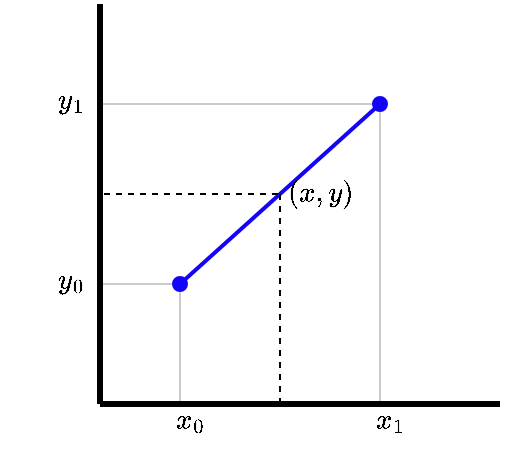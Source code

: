 <mxfile version="24.2.1" type="device" pages="8">
  <diagram name="linear_interpolation" id="NQTMvXGRasjqdgeQD6Vq">
    <mxGraphModel dx="896" dy="488" grid="1" gridSize="10" guides="1" tooltips="1" connect="1" arrows="1" fold="1" page="1" pageScale="1" pageWidth="827" pageHeight="1169" math="1" shadow="0">
      <root>
        <mxCell id="0" />
        <mxCell id="1" parent="0" />
        <mxCell id="lF94IrH_nUVA3UVPvFXr-19" value="$$y_1$$&lt;span style=&quot;background-color: initial;&quot;&gt;&amp;nbsp;&lt;/span&gt;" style="text;html=1;align=center;verticalAlign=middle;resizable=0;points=[];autosize=1;strokeColor=none;fillColor=none;" vertex="1" parent="1">
          <mxGeometry x="150" y="160" width="70" height="30" as="geometry" />
        </mxCell>
        <mxCell id="lF94IrH_nUVA3UVPvFXr-20" value="$$y_0$$&lt;span style=&quot;background-color: initial;&quot;&gt;&amp;nbsp;&lt;/span&gt;" style="text;html=1;align=center;verticalAlign=middle;resizable=0;points=[];autosize=1;strokeColor=none;fillColor=none;" vertex="1" parent="1">
          <mxGeometry x="150" y="250" width="70" height="30" as="geometry" />
        </mxCell>
        <mxCell id="lF94IrH_nUVA3UVPvFXr-4" value="" style="endArrow=none;html=1;rounded=0;strokeColor=#cecaca;" edge="1" parent="1">
          <mxGeometry width="50" height="50" relative="1" as="geometry">
            <mxPoint x="200" y="260" as="sourcePoint" />
            <mxPoint x="240" y="260" as="targetPoint" />
          </mxGeometry>
        </mxCell>
        <mxCell id="lF94IrH_nUVA3UVPvFXr-5" value="" style="endArrow=none;html=1;rounded=0;strokeColor=#cecaca;" edge="1" parent="1">
          <mxGeometry width="50" height="50" relative="1" as="geometry">
            <mxPoint x="240" y="320" as="sourcePoint" />
            <mxPoint x="240" y="260" as="targetPoint" />
          </mxGeometry>
        </mxCell>
        <mxCell id="lF94IrH_nUVA3UVPvFXr-6" value="" style="endArrow=none;html=1;rounded=0;strokeColor=#cecaca;" edge="1" parent="1">
          <mxGeometry width="50" height="50" relative="1" as="geometry">
            <mxPoint x="340" y="320" as="sourcePoint" />
            <mxPoint x="340" y="170" as="targetPoint" />
          </mxGeometry>
        </mxCell>
        <mxCell id="lF94IrH_nUVA3UVPvFXr-7" value="" style="endArrow=none;html=1;rounded=0;strokeColor=#cecaca;" edge="1" parent="1">
          <mxGeometry width="50" height="50" relative="1" as="geometry">
            <mxPoint x="200" y="170" as="sourcePoint" />
            <mxPoint x="340" y="170" as="targetPoint" />
          </mxGeometry>
        </mxCell>
        <mxCell id="lF94IrH_nUVA3UVPvFXr-9" value="" style="endArrow=none;html=1;rounded=0;strokeWidth=3;" edge="1" parent="1">
          <mxGeometry width="50" height="50" relative="1" as="geometry">
            <mxPoint x="200" y="320" as="sourcePoint" />
            <mxPoint x="400" y="320" as="targetPoint" />
          </mxGeometry>
        </mxCell>
        <mxCell id="lF94IrH_nUVA3UVPvFXr-10" value="" style="endArrow=none;html=1;rounded=0;strokeWidth=3;" edge="1" parent="1">
          <mxGeometry width="50" height="50" relative="1" as="geometry">
            <mxPoint x="200" y="320" as="sourcePoint" />
            <mxPoint x="200" y="120" as="targetPoint" />
          </mxGeometry>
        </mxCell>
        <mxCell id="lF94IrH_nUVA3UVPvFXr-11" value="" style="endArrow=oval;html=1;rounded=0;strokeColor=#1404f6;strokeWidth=2;startArrow=oval;startFill=1;endFill=1;" edge="1" parent="1">
          <mxGeometry width="50" height="50" relative="1" as="geometry">
            <mxPoint x="240" y="260" as="sourcePoint" />
            <mxPoint x="340" y="170" as="targetPoint" />
          </mxGeometry>
        </mxCell>
        <mxCell id="lF94IrH_nUVA3UVPvFXr-21" value="$$x_1$$&lt;span style=&quot;background-color: initial;&quot;&gt;&amp;nbsp;&lt;/span&gt;" style="text;html=1;align=center;verticalAlign=middle;resizable=0;points=[];autosize=1;strokeColor=none;fillColor=none;" vertex="1" parent="1">
          <mxGeometry x="310" y="320" width="70" height="30" as="geometry" />
        </mxCell>
        <mxCell id="lF94IrH_nUVA3UVPvFXr-22" value="$$x_0$$&lt;span style=&quot;background-color: initial;&quot;&gt;&amp;nbsp;&lt;/span&gt;" style="text;html=1;align=center;verticalAlign=middle;resizable=0;points=[];autosize=1;strokeColor=none;fillColor=none;" vertex="1" parent="1">
          <mxGeometry x="210" y="320" width="70" height="30" as="geometry" />
        </mxCell>
        <mxCell id="lF94IrH_nUVA3UVPvFXr-23" value="" style="endArrow=none;dashed=1;html=1;rounded=0;" edge="1" parent="1">
          <mxGeometry width="50" height="50" relative="1" as="geometry">
            <mxPoint x="290" y="320" as="sourcePoint" />
            <mxPoint x="290" y="215" as="targetPoint" />
          </mxGeometry>
        </mxCell>
        <mxCell id="lF94IrH_nUVA3UVPvFXr-25" value="" style="endArrow=none;dashed=1;html=1;rounded=0;" edge="1" parent="1">
          <mxGeometry width="50" height="50" relative="1" as="geometry">
            <mxPoint x="289" y="215" as="sourcePoint" />
            <mxPoint x="199" y="215" as="targetPoint" />
          </mxGeometry>
        </mxCell>
        <mxCell id="lF94IrH_nUVA3UVPvFXr-26" value="$$(x, y)$$" style="text;html=1;align=center;verticalAlign=middle;resizable=0;points=[];autosize=1;strokeColor=none;fillColor=none;" vertex="1" parent="1">
          <mxGeometry x="270" y="200" width="80" height="30" as="geometry" />
        </mxCell>
      </root>
    </mxGraphModel>
  </diagram>
  <diagram id="1_GY2hnvwhC6Vpu2dXAA" name="include_criteria">
    <mxGraphModel dx="925" dy="503" grid="1" gridSize="10" guides="1" tooltips="1" connect="1" arrows="1" fold="1" page="1" pageScale="1" pageWidth="827" pageHeight="1169" math="1" shadow="0">
      <root>
        <mxCell id="0" />
        <mxCell id="1" parent="0" />
        <mxCell id="DzaYBJLCc9RMhCo-_HYU-18" value="" style="group" vertex="1" connectable="0" parent="1">
          <mxGeometry x="90" y="50" width="240" height="240" as="geometry" />
        </mxCell>
        <mxCell id="DzaYBJLCc9RMhCo-_HYU-1" value="&lt;b&gt;&lt;font style=&quot;font-size: 9px;&quot;&gt;MIMIC-IV data set (73181 records)&lt;/font&gt;&lt;/b&gt;" style="rounded=0;whiteSpace=wrap;html=1;" vertex="1" parent="DzaYBJLCc9RMhCo-_HYU-18">
          <mxGeometry x="42.353" width="162.353" height="24" as="geometry" />
        </mxCell>
        <mxCell id="DzaYBJLCc9RMhCo-_HYU-2" value="&lt;font style=&quot;font-size: 9px;&quot;&gt;Patients age greater than 18&lt;/font&gt;" style="rounded=1;whiteSpace=wrap;html=1;" vertex="1" parent="DzaYBJLCc9RMhCo-_HYU-18">
          <mxGeometry y="48" width="240" height="24" as="geometry" />
        </mxCell>
        <mxCell id="DzaYBJLCc9RMhCo-_HYU-3" value="&lt;font style=&quot;font-size: 9px;&quot;&gt;Patients stayed in ICU for more than 24 hours&lt;/font&gt;" style="rounded=1;whiteSpace=wrap;html=1;" vertex="1" parent="DzaYBJLCc9RMhCo-_HYU-18">
          <mxGeometry y="96" width="240" height="24" as="geometry" />
        </mxCell>
        <mxCell id="DzaYBJLCc9RMhCo-_HYU-4" value="&lt;font style=&quot;font-size: 9px;&quot;&gt;For each vital sign, there is at least one record in 12 hours&lt;/font&gt;" style="rounded=1;whiteSpace=wrap;html=1;" vertex="1" parent="DzaYBJLCc9RMhCo-_HYU-18">
          <mxGeometry y="144" width="240" height="32.0" as="geometry" />
        </mxCell>
        <mxCell id="DzaYBJLCc9RMhCo-_HYU-14" style="edgeStyle=orthogonalEdgeStyle;rounded=0;orthogonalLoop=1;jettySize=auto;html=1;exitX=0;exitY=0.5;exitDx=0;exitDy=0;" edge="1" parent="DzaYBJLCc9RMhCo-_HYU-18" source="DzaYBJLCc9RMhCo-_HYU-5">
          <mxGeometry relative="1" as="geometry">
            <mxPoint x="42.581" y="228.271" as="targetPoint" />
          </mxGeometry>
        </mxCell>
        <mxCell id="DzaYBJLCc9RMhCo-_HYU-5" value="&lt;b&gt;&lt;font style=&quot;font-size: 10px;&quot;&gt;Final included data ( 8034 records )&lt;/font&gt;&lt;/b&gt;" style="rounded=0;whiteSpace=wrap;html=1;" vertex="1" parent="DzaYBJLCc9RMhCo-_HYU-18">
          <mxGeometry x="22.857" y="216" width="205.714" height="24" as="geometry" />
        </mxCell>
        <mxCell id="DzaYBJLCc9RMhCo-_HYU-6" value="" style="endArrow=classic;html=1;rounded=0;exitX=0.5;exitY=1;exitDx=0;exitDy=0;entryX=0.514;entryY=0.033;entryDx=0;entryDy=0;entryPerimeter=0;strokeColor=#2aaaea;" edge="1" parent="DzaYBJLCc9RMhCo-_HYU-18" source="DzaYBJLCc9RMhCo-_HYU-1" target="DzaYBJLCc9RMhCo-_HYU-2">
          <mxGeometry width="50" height="50" relative="1" as="geometry">
            <mxPoint x="183.529" y="168" as="sourcePoint" />
            <mxPoint x="218.824" y="128.0" as="targetPoint" />
          </mxGeometry>
        </mxCell>
        <mxCell id="DzaYBJLCc9RMhCo-_HYU-9" value="" style="endArrow=classic;html=1;rounded=0;exitX=0.5;exitY=1;exitDx=0;exitDy=0;entryX=0.514;entryY=0.033;entryDx=0;entryDy=0;entryPerimeter=0;strokeColor=#2aaaea;" edge="1" parent="DzaYBJLCc9RMhCo-_HYU-18">
          <mxGeometry width="50" height="50" relative="1" as="geometry">
            <mxPoint x="123.325" y="72" as="sourcePoint" />
            <mxPoint x="123.325" y="96.8" as="targetPoint" />
          </mxGeometry>
        </mxCell>
        <mxCell id="DzaYBJLCc9RMhCo-_HYU-10" value="" style="endArrow=classic;html=1;rounded=0;exitX=0.5;exitY=1;exitDx=0;exitDy=0;entryX=0.514;entryY=0.033;entryDx=0;entryDy=0;entryPerimeter=0;strokeColor=#2aaaea;" edge="1" parent="DzaYBJLCc9RMhCo-_HYU-18">
          <mxGeometry width="50" height="50" relative="1" as="geometry">
            <mxPoint x="123.325" y="120" as="sourcePoint" />
            <mxPoint x="123.325" y="144.8" as="targetPoint" />
          </mxGeometry>
        </mxCell>
        <mxCell id="DzaYBJLCc9RMhCo-_HYU-17" value="" style="endArrow=classic;html=1;rounded=0;exitX=0.522;exitY=0.964;exitDx=0;exitDy=0;entryX=0.5;entryY=0;entryDx=0;entryDy=0;strokeColor=#2aaaea;exitPerimeter=0;strokeWidth=2;" edge="1" parent="DzaYBJLCc9RMhCo-_HYU-18" source="DzaYBJLCc9RMhCo-_HYU-4" target="DzaYBJLCc9RMhCo-_HYU-5">
          <mxGeometry width="50" height="50" relative="1" as="geometry">
            <mxPoint x="342.857" y="204" as="sourcePoint" />
            <mxPoint x="342.857" y="228.8" as="targetPoint" />
          </mxGeometry>
        </mxCell>
      </root>
    </mxGraphModel>
  </diagram>
  <diagram id="rILTvkEVeK_tXo2CBgJp" name="decision_tree">
    <mxGraphModel dx="652" dy="355" grid="1" gridSize="10" guides="1" tooltips="1" connect="1" arrows="1" fold="1" page="1" pageScale="1" pageWidth="827" pageHeight="1169" math="1" shadow="0">
      <root>
        <mxCell id="0" />
        <mxCell id="1" parent="0" />
        <mxCell id="rG00VNKPnC6ciFQ9ec1g-1" value="&lt;i&gt;Age&lt;/i&gt;" style="rounded=1;whiteSpace=wrap;html=1;fillColor=#dae8fc;strokeColor=#6c8ebf;" vertex="1" parent="1">
          <mxGeometry x="280" y="60" width="70" height="20" as="geometry" />
        </mxCell>
        <mxCell id="rG00VNKPnC6ciFQ9ec1g-3" value="&lt;i&gt;&lt;font style=&quot;font-size: 11px;&quot;&gt;Weight&lt;/font&gt;&lt;/i&gt;" style="rounded=1;whiteSpace=wrap;html=1;fillColor=#d5e8d4;strokeColor=#82b366;" vertex="1" parent="1">
          <mxGeometry x="180" y="110" width="60" height="20" as="geometry" />
        </mxCell>
        <mxCell id="rG00VNKPnC6ciFQ9ec1g-4" value="&lt;i&gt;Smoke&lt;/i&gt;" style="rounded=1;whiteSpace=wrap;html=1;fillColor=#e1d5e7;strokeColor=#9673a6;" vertex="1" parent="1">
          <mxGeometry x="384" y="110" width="60" height="20" as="geometry" />
        </mxCell>
        <mxCell id="rG00VNKPnC6ciFQ9ec1g-5" value="&lt;font style=&quot;font-size: 10px;&quot;&gt;&lt;i&gt;alcohol abuse&lt;/i&gt;&lt;/font&gt;" style="rounded=1;whiteSpace=wrap;html=1;fillColor=#fff2cc;strokeColor=#d6b656;" vertex="1" parent="1">
          <mxGeometry x="280" y="120" width="70" height="20" as="geometry" />
        </mxCell>
        <mxCell id="rG00VNKPnC6ciFQ9ec1g-7" value="" style="ellipse;whiteSpace=wrap;html=1;fillColor=#60a917;fontColor=#ffffff;strokeColor=#2D7600;" vertex="1" parent="1">
          <mxGeometry x="110" y="180" width="40" height="20" as="geometry" />
        </mxCell>
        <mxCell id="rG00VNKPnC6ciFQ9ec1g-8" value="" style="ellipse;whiteSpace=wrap;html=1;fillColor=#008a00;fontColor=#ffffff;strokeColor=#005700;" vertex="1" parent="1">
          <mxGeometry x="190" y="180" width="40" height="20" as="geometry" />
        </mxCell>
        <mxCell id="rG00VNKPnC6ciFQ9ec1g-9" value="" style="ellipse;whiteSpace=wrap;html=1;fillColor=#f0a30a;fontColor=#000000;strokeColor=#BD7000;" vertex="1" parent="1">
          <mxGeometry x="260" y="200" width="40" height="20" as="geometry" />
        </mxCell>
        <mxCell id="rG00VNKPnC6ciFQ9ec1g-10" value="" style="ellipse;whiteSpace=wrap;html=1;fillColor=#e3c800;fontColor=#000000;strokeColor=#B09500;" vertex="1" parent="1">
          <mxGeometry x="330" y="200" width="40" height="20" as="geometry" />
        </mxCell>
        <mxCell id="rG00VNKPnC6ciFQ9ec1g-11" value="" style="ellipse;whiteSpace=wrap;html=1;fillColor=#76608a;fontColor=#ffffff;strokeColor=#432D57;" vertex="1" parent="1">
          <mxGeometry x="384" y="180" width="40" height="20" as="geometry" />
        </mxCell>
        <mxCell id="rG00VNKPnC6ciFQ9ec1g-12" value="" style="ellipse;whiteSpace=wrap;html=1;fillColor=#c7c2f5;strokeColor=#56517e;" vertex="1" parent="1">
          <mxGeometry x="444" y="200" width="40" height="20" as="geometry" />
        </mxCell>
        <mxCell id="rG00VNKPnC6ciFQ9ec1g-13" value="" style="ellipse;whiteSpace=wrap;html=1;fillColor=#b8b3e6;strokeColor=#56517e;" vertex="1" parent="1">
          <mxGeometry x="500" y="180" width="40" height="20" as="geometry" />
        </mxCell>
        <mxCell id="rG00VNKPnC6ciFQ9ec1g-14" value="" style="endArrow=none;html=1;rounded=0;entryX=0.5;entryY=1;entryDx=0;entryDy=0;exitX=0.5;exitY=0;exitDx=0;exitDy=0;" edge="1" parent="1" source="rG00VNKPnC6ciFQ9ec1g-3" target="rG00VNKPnC6ciFQ9ec1g-1">
          <mxGeometry width="50" height="50" relative="1" as="geometry">
            <mxPoint x="290" y="220" as="sourcePoint" />
            <mxPoint x="340" y="170" as="targetPoint" />
          </mxGeometry>
        </mxCell>
        <mxCell id="rG00VNKPnC6ciFQ9ec1g-26" value="&amp;lt;30" style="edgeLabel;html=1;align=center;verticalAlign=middle;resizable=0;points=[];fontSize=8;" vertex="1" connectable="0" parent="rG00VNKPnC6ciFQ9ec1g-14">
          <mxGeometry x="-0.166" y="1" relative="1" as="geometry">
            <mxPoint as="offset" />
          </mxGeometry>
        </mxCell>
        <mxCell id="rG00VNKPnC6ciFQ9ec1g-15" value="" style="endArrow=none;html=1;rounded=0;entryX=0.5;entryY=1;entryDx=0;entryDy=0;exitX=0.5;exitY=0;exitDx=0;exitDy=0;" edge="1" parent="1" source="rG00VNKPnC6ciFQ9ec1g-5" target="rG00VNKPnC6ciFQ9ec1g-1">
          <mxGeometry width="50" height="50" relative="1" as="geometry">
            <mxPoint x="290" y="220" as="sourcePoint" />
            <mxPoint x="340" y="170" as="targetPoint" />
          </mxGeometry>
        </mxCell>
        <mxCell id="rG00VNKPnC6ciFQ9ec1g-27" value="30-55" style="edgeLabel;html=1;align=center;verticalAlign=middle;resizable=0;points=[];fontSize=8;" vertex="1" connectable="0" parent="rG00VNKPnC6ciFQ9ec1g-15">
          <mxGeometry relative="1" as="geometry">
            <mxPoint as="offset" />
          </mxGeometry>
        </mxCell>
        <mxCell id="rG00VNKPnC6ciFQ9ec1g-16" value="" style="endArrow=none;html=1;rounded=0;entryX=0.5;entryY=1;entryDx=0;entryDy=0;exitX=0.5;exitY=0;exitDx=0;exitDy=0;" edge="1" parent="1" source="rG00VNKPnC6ciFQ9ec1g-4" target="rG00VNKPnC6ciFQ9ec1g-1">
          <mxGeometry width="50" height="50" relative="1" as="geometry">
            <mxPoint x="290" y="220" as="sourcePoint" />
            <mxPoint x="340" y="170" as="targetPoint" />
          </mxGeometry>
        </mxCell>
        <mxCell id="rG00VNKPnC6ciFQ9ec1g-28" value="&lt;font style=&quot;font-size: 8px;&quot;&gt;&amp;gt;55&lt;/font&gt;" style="edgeLabel;html=1;align=center;verticalAlign=middle;resizable=0;points=[];" vertex="1" connectable="0" parent="rG00VNKPnC6ciFQ9ec1g-16">
          <mxGeometry x="-0.017" relative="1" as="geometry">
            <mxPoint as="offset" />
          </mxGeometry>
        </mxCell>
        <mxCell id="rG00VNKPnC6ciFQ9ec1g-17" value="" style="endArrow=none;html=1;rounded=0;exitX=0.5;exitY=0;exitDx=0;exitDy=0;" edge="1" parent="1" source="rG00VNKPnC6ciFQ9ec1g-7">
          <mxGeometry width="50" height="50" relative="1" as="geometry">
            <mxPoint x="160" y="180" as="sourcePoint" />
            <mxPoint x="210" y="130" as="targetPoint" />
          </mxGeometry>
        </mxCell>
        <mxCell id="rG00VNKPnC6ciFQ9ec1g-29" value="&lt;font style=&quot;font-size: 8px;&quot;&gt;&amp;gt;100kg&lt;/font&gt;" style="edgeLabel;html=1;align=center;verticalAlign=middle;resizable=0;points=[];" vertex="1" connectable="0" parent="rG00VNKPnC6ciFQ9ec1g-17">
          <mxGeometry x="-0.045" y="-1" relative="1" as="geometry">
            <mxPoint as="offset" />
          </mxGeometry>
        </mxCell>
        <mxCell id="rG00VNKPnC6ciFQ9ec1g-18" value="" style="endArrow=none;html=1;rounded=0;entryX=0.5;entryY=1;entryDx=0;entryDy=0;exitX=0.5;exitY=0;exitDx=0;exitDy=0;" edge="1" parent="1" source="rG00VNKPnC6ciFQ9ec1g-8" target="rG00VNKPnC6ciFQ9ec1g-3">
          <mxGeometry width="50" height="50" relative="1" as="geometry">
            <mxPoint x="290" y="220" as="sourcePoint" />
            <mxPoint x="340" y="170" as="targetPoint" />
          </mxGeometry>
        </mxCell>
        <mxCell id="rG00VNKPnC6ciFQ9ec1g-30" value="&lt;font style=&quot;font-size: 8px;&quot;&gt;50-100kg&lt;/font&gt;" style="edgeLabel;html=1;align=center;verticalAlign=middle;resizable=0;points=[];" vertex="1" connectable="0" parent="rG00VNKPnC6ciFQ9ec1g-18">
          <mxGeometry x="-0.054" relative="1" as="geometry">
            <mxPoint as="offset" />
          </mxGeometry>
        </mxCell>
        <mxCell id="rG00VNKPnC6ciFQ9ec1g-19" value="" style="endArrow=none;html=1;rounded=0;entryX=0.5;entryY=1;entryDx=0;entryDy=0;exitX=0.5;exitY=0;exitDx=0;exitDy=0;" edge="1" parent="1" source="rG00VNKPnC6ciFQ9ec1g-9" target="rG00VNKPnC6ciFQ9ec1g-5">
          <mxGeometry width="50" height="50" relative="1" as="geometry">
            <mxPoint x="290" y="220" as="sourcePoint" />
            <mxPoint x="340" y="170" as="targetPoint" />
          </mxGeometry>
        </mxCell>
        <mxCell id="rG00VNKPnC6ciFQ9ec1g-31" value="&lt;font style=&quot;font-size: 8px;&quot;&gt;Yes&lt;/font&gt;" style="edgeLabel;html=1;align=center;verticalAlign=middle;resizable=0;points=[];" vertex="1" connectable="0" parent="rG00VNKPnC6ciFQ9ec1g-19">
          <mxGeometry x="-0.035" relative="1" as="geometry">
            <mxPoint as="offset" />
          </mxGeometry>
        </mxCell>
        <mxCell id="rG00VNKPnC6ciFQ9ec1g-20" value="" style="endArrow=none;html=1;rounded=0;entryX=0.5;entryY=1;entryDx=0;entryDy=0;exitX=0.5;exitY=0;exitDx=0;exitDy=0;" edge="1" parent="1" source="rG00VNKPnC6ciFQ9ec1g-10" target="rG00VNKPnC6ciFQ9ec1g-5">
          <mxGeometry width="50" height="50" relative="1" as="geometry">
            <mxPoint x="240" y="320" as="sourcePoint" />
            <mxPoint x="290" y="270" as="targetPoint" />
          </mxGeometry>
        </mxCell>
        <mxCell id="rG00VNKPnC6ciFQ9ec1g-32" value="&lt;font style=&quot;font-size: 8px;&quot;&gt;No&lt;/font&gt;" style="edgeLabel;html=1;align=center;verticalAlign=middle;resizable=0;points=[];" vertex="1" connectable="0" parent="rG00VNKPnC6ciFQ9ec1g-20">
          <mxGeometry x="-0.019" relative="1" as="geometry">
            <mxPoint as="offset" />
          </mxGeometry>
        </mxCell>
        <mxCell id="rG00VNKPnC6ciFQ9ec1g-21" value="" style="endArrow=none;html=1;rounded=0;entryX=0.5;entryY=1;entryDx=0;entryDy=0;exitX=0.5;exitY=0;exitDx=0;exitDy=0;" edge="1" parent="1" source="rG00VNKPnC6ciFQ9ec1g-11" target="rG00VNKPnC6ciFQ9ec1g-4">
          <mxGeometry width="50" height="50" relative="1" as="geometry">
            <mxPoint x="290" y="220" as="sourcePoint" />
            <mxPoint x="340" y="170" as="targetPoint" />
          </mxGeometry>
        </mxCell>
        <mxCell id="rG00VNKPnC6ciFQ9ec1g-33" value="&lt;font style=&quot;font-size: 8px;&quot;&gt;Always&lt;/font&gt;" style="edgeLabel;html=1;align=center;verticalAlign=middle;resizable=0;points=[];" vertex="1" connectable="0" parent="rG00VNKPnC6ciFQ9ec1g-21">
          <mxGeometry x="-0.046" y="-1" relative="1" as="geometry">
            <mxPoint as="offset" />
          </mxGeometry>
        </mxCell>
        <mxCell id="rG00VNKPnC6ciFQ9ec1g-22" value="" style="endArrow=none;html=1;rounded=0;entryX=0.5;entryY=1;entryDx=0;entryDy=0;exitX=0.5;exitY=0;exitDx=0;exitDy=0;" edge="1" parent="1" source="rG00VNKPnC6ciFQ9ec1g-12" target="rG00VNKPnC6ciFQ9ec1g-4">
          <mxGeometry width="50" height="50" relative="1" as="geometry">
            <mxPoint x="290" y="220" as="sourcePoint" />
            <mxPoint x="340" y="170" as="targetPoint" />
          </mxGeometry>
        </mxCell>
        <mxCell id="rG00VNKPnC6ciFQ9ec1g-34" value="&lt;font style=&quot;font-size: 7px;&quot;&gt;Never&lt;/font&gt;" style="edgeLabel;html=1;align=center;verticalAlign=middle;resizable=0;points=[];" vertex="1" connectable="0" parent="rG00VNKPnC6ciFQ9ec1g-22">
          <mxGeometry x="-0.098" y="-1" relative="1" as="geometry">
            <mxPoint as="offset" />
          </mxGeometry>
        </mxCell>
        <mxCell id="rG00VNKPnC6ciFQ9ec1g-23" value="" style="endArrow=none;html=1;rounded=0;exitX=0.5;exitY=0;exitDx=0;exitDy=0;entryX=0.5;entryY=1;entryDx=0;entryDy=0;" edge="1" parent="1" source="rG00VNKPnC6ciFQ9ec1g-13" target="rG00VNKPnC6ciFQ9ec1g-4">
          <mxGeometry width="50" height="50" relative="1" as="geometry">
            <mxPoint x="290" y="220" as="sourcePoint" />
            <mxPoint x="410" y="130" as="targetPoint" />
          </mxGeometry>
        </mxCell>
        <mxCell id="rG00VNKPnC6ciFQ9ec1g-35" value="&lt;font style=&quot;font-size: 7px;&quot;&gt;Sometimes&lt;/font&gt;" style="edgeLabel;html=1;align=center;verticalAlign=middle;resizable=0;points=[];" vertex="1" connectable="0" parent="rG00VNKPnC6ciFQ9ec1g-23">
          <mxGeometry x="-0.113" relative="1" as="geometry">
            <mxPoint as="offset" />
          </mxGeometry>
        </mxCell>
        <mxCell id="rG00VNKPnC6ciFQ9ec1g-24" value="&lt;font color=&quot;#a1a1a1&quot; style=&quot;font-size: 10px;&quot;&gt;&lt;u&gt;Root Node&lt;/u&gt;&lt;/font&gt;" style="text;html=1;align=center;verticalAlign=middle;resizable=0;points=[];autosize=1;strokeColor=none;fillColor=none;" vertex="1" parent="1">
          <mxGeometry x="190" y="55" width="70" height="30" as="geometry" />
        </mxCell>
        <mxCell id="rG00VNKPnC6ciFQ9ec1g-25" value="&lt;font color=&quot;#b0b0b0&quot; style=&quot;font-size: 10px;&quot;&gt;&lt;u&gt;Leaf Node&lt;/u&gt;&lt;/font&gt;" style="text;html=1;align=center;verticalAlign=middle;resizable=0;points=[];autosize=1;strokeColor=none;fillColor=none;" vertex="1" parent="1">
          <mxGeometry x="20" y="175" width="70" height="30" as="geometry" />
        </mxCell>
      </root>
    </mxGraphModel>
  </diagram>
  <diagram id="dtNpEfnBr9HFBLdB4Wrh" name="neural_network">
    <mxGraphModel dx="1247" dy="678" grid="1" gridSize="10" guides="1" tooltips="1" connect="1" arrows="1" fold="1" page="1" pageScale="1" pageWidth="827" pageHeight="1169" math="1" shadow="0">
      <root>
        <mxCell id="0" />
        <mxCell id="1" parent="0" />
        <mxCell id="35lLFvIV_164izUU4NRH-3" value="" style="ellipse;whiteSpace=wrap;html=1;aspect=fixed;fillColor=#b1ddf0;strokeColor=#10739e;" vertex="1" parent="1">
          <mxGeometry x="120" y="160" width="40" height="40" as="geometry" />
        </mxCell>
        <mxCell id="35lLFvIV_164izUU4NRH-4" value="" style="ellipse;whiteSpace=wrap;html=1;aspect=fixed;fillColor=#b1ddf0;strokeColor=#10739e;" vertex="1" parent="1">
          <mxGeometry x="120" y="250" width="40" height="40" as="geometry" />
        </mxCell>
        <mxCell id="35lLFvIV_164izUU4NRH-5" value="" style="ellipse;whiteSpace=wrap;html=1;aspect=fixed;fillColor=#b1ddf0;strokeColor=#10739e;" vertex="1" parent="1">
          <mxGeometry x="120" y="340" width="40" height="40" as="geometry" />
        </mxCell>
        <mxCell id="35lLFvIV_164izUU4NRH-6" value="" style="ellipse;whiteSpace=wrap;html=1;aspect=fixed;fillColor=#b1ddf0;strokeColor=#10739e;" vertex="1" parent="1">
          <mxGeometry x="120" y="430" width="40" height="40" as="geometry" />
        </mxCell>
        <mxCell id="35lLFvIV_164izUU4NRH-7" value="" style="ellipse;whiteSpace=wrap;html=1;aspect=fixed;fillColor=#b1ddf0;strokeColor=#10739e;" vertex="1" parent="1">
          <mxGeometry x="280" y="110" width="40" height="40" as="geometry" />
        </mxCell>
        <mxCell id="35lLFvIV_164izUU4NRH-8" value="" style="ellipse;whiteSpace=wrap;html=1;aspect=fixed;fillColor=#b1ddf0;strokeColor=#10739e;" vertex="1" parent="1">
          <mxGeometry x="280" y="190" width="40" height="40" as="geometry" />
        </mxCell>
        <mxCell id="35lLFvIV_164izUU4NRH-9" value="" style="ellipse;whiteSpace=wrap;html=1;aspect=fixed;fillColor=#b1ddf0;strokeColor=#10739e;" vertex="1" parent="1">
          <mxGeometry x="280" y="270" width="40" height="40" as="geometry" />
        </mxCell>
        <mxCell id="35lLFvIV_164izUU4NRH-10" value="" style="ellipse;whiteSpace=wrap;html=1;aspect=fixed;fillColor=#b1ddf0;strokeColor=#10739e;" vertex="1" parent="1">
          <mxGeometry x="280" y="360" width="40" height="40" as="geometry" />
        </mxCell>
        <mxCell id="35lLFvIV_164izUU4NRH-11" value="" style="ellipse;whiteSpace=wrap;html=1;aspect=fixed;fillColor=#b1ddf0;strokeColor=#10739e;" vertex="1" parent="1">
          <mxGeometry x="280" y="440" width="40" height="40" as="geometry" />
        </mxCell>
        <mxCell id="35lLFvIV_164izUU4NRH-12" value="" style="ellipse;whiteSpace=wrap;html=1;aspect=fixed;fillColor=#b1ddf0;strokeColor=#10739e;" vertex="1" parent="1">
          <mxGeometry x="280" y="520" width="40" height="40" as="geometry" />
        </mxCell>
        <mxCell id="35lLFvIV_164izUU4NRH-13" value="" style="ellipse;whiteSpace=wrap;html=1;aspect=fixed;fillColor=#b1ddf0;strokeColor=#10739e;" vertex="1" parent="1">
          <mxGeometry x="440" y="110" width="40" height="40" as="geometry" />
        </mxCell>
        <mxCell id="35lLFvIV_164izUU4NRH-14" value="" style="ellipse;whiteSpace=wrap;html=1;aspect=fixed;fillColor=#b1ddf0;strokeColor=#10739e;" vertex="1" parent="1">
          <mxGeometry x="440" y="190" width="40" height="40" as="geometry" />
        </mxCell>
        <mxCell id="35lLFvIV_164izUU4NRH-15" value="" style="ellipse;whiteSpace=wrap;html=1;aspect=fixed;fillColor=#b1ddf0;strokeColor=#10739e;" vertex="1" parent="1">
          <mxGeometry x="440" y="270" width="40" height="40" as="geometry" />
        </mxCell>
        <mxCell id="35lLFvIV_164izUU4NRH-16" value="" style="ellipse;whiteSpace=wrap;html=1;aspect=fixed;fillColor=#b1ddf0;strokeColor=#10739e;" vertex="1" parent="1">
          <mxGeometry x="440" y="360" width="40" height="40" as="geometry" />
        </mxCell>
        <mxCell id="35lLFvIV_164izUU4NRH-17" value="" style="ellipse;whiteSpace=wrap;html=1;aspect=fixed;fillColor=#b1ddf0;strokeColor=#10739e;" vertex="1" parent="1">
          <mxGeometry x="440" y="440" width="40" height="40" as="geometry" />
        </mxCell>
        <mxCell id="35lLFvIV_164izUU4NRH-18" value="" style="ellipse;whiteSpace=wrap;html=1;aspect=fixed;fillColor=#b1ddf0;strokeColor=#10739e;" vertex="1" parent="1">
          <mxGeometry x="440" y="520" width="40" height="40" as="geometry" />
        </mxCell>
        <mxCell id="35lLFvIV_164izUU4NRH-19" value="" style="ellipse;whiteSpace=wrap;html=1;aspect=fixed;fillColor=#b1ddf0;strokeColor=#10739e;" vertex="1" parent="1">
          <mxGeometry x="600" y="190" width="40" height="40" as="geometry" />
        </mxCell>
        <mxCell id="35lLFvIV_164izUU4NRH-20" value="" style="ellipse;whiteSpace=wrap;html=1;aspect=fixed;fillColor=#b1ddf0;strokeColor=#10739e;" vertex="1" parent="1">
          <mxGeometry x="600" y="280" width="40" height="40" as="geometry" />
        </mxCell>
        <mxCell id="35lLFvIV_164izUU4NRH-21" value="" style="ellipse;whiteSpace=wrap;html=1;aspect=fixed;fillColor=#b1ddf0;strokeColor=#10739e;" vertex="1" parent="1">
          <mxGeometry x="600" y="370" width="40" height="40" as="geometry" />
        </mxCell>
        <mxCell id="35lLFvIV_164izUU4NRH-22" value="" style="ellipse;whiteSpace=wrap;html=1;aspect=fixed;fillColor=#b1ddf0;strokeColor=#10739e;" vertex="1" parent="1">
          <mxGeometry x="720" y="280" width="40" height="40" as="geometry" />
        </mxCell>
        <mxCell id="35lLFvIV_164izUU4NRH-23" value="" style="endArrow=none;html=1;rounded=0;strokeColor=#02e2f2;exitX=1;exitY=0.5;exitDx=0;exitDy=0;entryX=0;entryY=0.5;entryDx=0;entryDy=0;" edge="1" parent="1" source="35lLFvIV_164izUU4NRH-3" target="35lLFvIV_164izUU4NRH-7">
          <mxGeometry width="50" height="50" relative="1" as="geometry">
            <mxPoint x="280" y="360" as="sourcePoint" />
            <mxPoint x="330" y="310" as="targetPoint" />
          </mxGeometry>
        </mxCell>
        <mxCell id="35lLFvIV_164izUU4NRH-24" value="" style="endArrow=none;html=1;rounded=0;strokeColor=#02e2f2;exitX=1;exitY=0.5;exitDx=0;exitDy=0;entryX=0;entryY=0.5;entryDx=0;entryDy=0;" edge="1" parent="1" source="35lLFvIV_164izUU4NRH-3" target="35lLFvIV_164izUU4NRH-8">
          <mxGeometry width="50" height="50" relative="1" as="geometry">
            <mxPoint x="210" y="210" as="sourcePoint" />
            <mxPoint x="330" y="160" as="targetPoint" />
          </mxGeometry>
        </mxCell>
        <mxCell id="35lLFvIV_164izUU4NRH-25" value="" style="endArrow=none;html=1;rounded=0;strokeColor=#02e2f2;exitX=1;exitY=0.5;exitDx=0;exitDy=0;entryX=0;entryY=0.5;entryDx=0;entryDy=0;" edge="1" parent="1" source="35lLFvIV_164izUU4NRH-3" target="35lLFvIV_164izUU4NRH-9">
          <mxGeometry width="50" height="50" relative="1" as="geometry">
            <mxPoint x="190" y="240" as="sourcePoint" />
            <mxPoint x="310" y="190" as="targetPoint" />
          </mxGeometry>
        </mxCell>
        <mxCell id="35lLFvIV_164izUU4NRH-26" value="" style="endArrow=none;html=1;rounded=0;strokeColor=#02e2f2;exitX=1;exitY=0.5;exitDx=0;exitDy=0;entryX=0;entryY=0.5;entryDx=0;entryDy=0;" edge="1" parent="1" source="35lLFvIV_164izUU4NRH-3" target="35lLFvIV_164izUU4NRH-10">
          <mxGeometry width="50" height="50" relative="1" as="geometry">
            <mxPoint x="200" y="280" as="sourcePoint" />
            <mxPoint x="320" y="230" as="targetPoint" />
          </mxGeometry>
        </mxCell>
        <mxCell id="35lLFvIV_164izUU4NRH-27" value="" style="endArrow=none;html=1;rounded=0;strokeColor=#02e2f2;exitX=0;exitY=0.5;exitDx=0;exitDy=0;" edge="1" parent="1" source="35lLFvIV_164izUU4NRH-11">
          <mxGeometry width="50" height="50" relative="1" as="geometry">
            <mxPoint x="230" y="400" as="sourcePoint" />
            <mxPoint x="160" y="180" as="targetPoint" />
          </mxGeometry>
        </mxCell>
        <mxCell id="35lLFvIV_164izUU4NRH-28" value="" style="endArrow=none;html=1;rounded=0;strokeColor=#02e2f2;entryX=0;entryY=0.5;entryDx=0;entryDy=0;" edge="1" parent="1" target="35lLFvIV_164izUU4NRH-12">
          <mxGeometry width="50" height="50" relative="1" as="geometry">
            <mxPoint x="160" y="180" as="sourcePoint" />
            <mxPoint x="780" y="520" as="targetPoint" />
          </mxGeometry>
        </mxCell>
        <mxCell id="35lLFvIV_164izUU4NRH-29" value="" style="endArrow=none;html=1;rounded=0;strokeColor=#02e2f2;exitX=1;exitY=0.5;exitDx=0;exitDy=0;entryX=0;entryY=0.5;entryDx=0;entryDy=0;" edge="1" parent="1" source="35lLFvIV_164izUU4NRH-4" target="35lLFvIV_164izUU4NRH-7">
          <mxGeometry width="50" height="50" relative="1" as="geometry">
            <mxPoint x="160" y="20" as="sourcePoint" />
            <mxPoint x="280" y="-30" as="targetPoint" />
          </mxGeometry>
        </mxCell>
        <mxCell id="35lLFvIV_164izUU4NRH-30" value="" style="endArrow=none;html=1;rounded=0;strokeColor=#02e2f2;exitX=1;exitY=0.5;exitDx=0;exitDy=0;" edge="1" parent="1" source="35lLFvIV_164izUU4NRH-4">
          <mxGeometry width="50" height="50" relative="1" as="geometry">
            <mxPoint x="60" y="130" as="sourcePoint" />
            <mxPoint x="280" y="210" as="targetPoint" />
          </mxGeometry>
        </mxCell>
        <mxCell id="35lLFvIV_164izUU4NRH-31" value="" style="endArrow=none;html=1;rounded=0;strokeColor=#02e2f2;entryX=0;entryY=0.5;entryDx=0;entryDy=0;" edge="1" parent="1" target="35lLFvIV_164izUU4NRH-9">
          <mxGeometry width="50" height="50" relative="1" as="geometry">
            <mxPoint x="160" y="270" as="sourcePoint" />
            <mxPoint x="270" y="20" as="targetPoint" />
          </mxGeometry>
        </mxCell>
        <mxCell id="35lLFvIV_164izUU4NRH-32" value="" style="endArrow=none;html=1;rounded=0;strokeColor=#02e2f2;exitX=1;exitY=0.5;exitDx=0;exitDy=0;entryX=0;entryY=0.5;entryDx=0;entryDy=0;" edge="1" parent="1" source="35lLFvIV_164izUU4NRH-4" target="35lLFvIV_164izUU4NRH-10">
          <mxGeometry width="50" height="50" relative="1" as="geometry">
            <mxPoint x="110" y="60" as="sourcePoint" />
            <mxPoint x="230" y="10" as="targetPoint" />
          </mxGeometry>
        </mxCell>
        <mxCell id="35lLFvIV_164izUU4NRH-33" value="" style="endArrow=none;html=1;rounded=0;strokeColor=#02e2f2;" edge="1" parent="1">
          <mxGeometry width="50" height="50" relative="1" as="geometry">
            <mxPoint x="160" y="270" as="sourcePoint" />
            <mxPoint x="280" y="460" as="targetPoint" />
          </mxGeometry>
        </mxCell>
        <mxCell id="35lLFvIV_164izUU4NRH-34" value="" style="endArrow=none;html=1;rounded=0;strokeColor=#02e2f2;exitX=1;exitY=0.5;exitDx=0;exitDy=0;entryX=0;entryY=0.5;entryDx=0;entryDy=0;" edge="1" parent="1" source="35lLFvIV_164izUU4NRH-4" target="35lLFvIV_164izUU4NRH-12">
          <mxGeometry width="50" height="50" relative="1" as="geometry">
            <mxPoint x="130" y="50" as="sourcePoint" />
            <mxPoint x="250" as="targetPoint" />
          </mxGeometry>
        </mxCell>
        <mxCell id="35lLFvIV_164izUU4NRH-35" value="" style="endArrow=none;html=1;rounded=0;strokeColor=#02e2f2;exitX=1;exitY=0.5;exitDx=0;exitDy=0;entryX=0;entryY=0.5;entryDx=0;entryDy=0;" edge="1" parent="1" source="35lLFvIV_164izUU4NRH-5" target="35lLFvIV_164izUU4NRH-7">
          <mxGeometry width="50" height="50" relative="1" as="geometry">
            <mxPoint x="60" y="40" as="sourcePoint" />
            <mxPoint x="180" y="-10" as="targetPoint" />
          </mxGeometry>
        </mxCell>
        <mxCell id="35lLFvIV_164izUU4NRH-36" value="" style="endArrow=none;html=1;rounded=0;strokeColor=#02e2f2;exitX=1;exitY=0.5;exitDx=0;exitDy=0;entryX=0;entryY=0.5;entryDx=0;entryDy=0;" edge="1" parent="1" source="35lLFvIV_164izUU4NRH-5" target="35lLFvIV_164izUU4NRH-8">
          <mxGeometry width="50" height="50" relative="1" as="geometry">
            <mxPoint x="130" y="20" as="sourcePoint" />
            <mxPoint x="250" y="-30" as="targetPoint" />
          </mxGeometry>
        </mxCell>
        <mxCell id="35lLFvIV_164izUU4NRH-37" value="" style="endArrow=none;html=1;rounded=0;strokeColor=#02e2f2;exitX=1;exitY=0.5;exitDx=0;exitDy=0;entryX=0;entryY=0.5;entryDx=0;entryDy=0;" edge="1" parent="1" source="35lLFvIV_164izUU4NRH-5" target="35lLFvIV_164izUU4NRH-9">
          <mxGeometry width="50" height="50" relative="1" as="geometry">
            <mxPoint x="120" y="20" as="sourcePoint" />
            <mxPoint x="240" y="-30" as="targetPoint" />
          </mxGeometry>
        </mxCell>
        <mxCell id="35lLFvIV_164izUU4NRH-38" value="" style="endArrow=none;html=1;rounded=0;strokeColor=#02e2f2;exitX=1;exitY=0.5;exitDx=0;exitDy=0;entryX=0;entryY=0.5;entryDx=0;entryDy=0;" edge="1" parent="1" source="35lLFvIV_164izUU4NRH-5" target="35lLFvIV_164izUU4NRH-10">
          <mxGeometry width="50" height="50" relative="1" as="geometry">
            <mxPoint x="310" y="330" as="sourcePoint" />
            <mxPoint x="430" y="280" as="targetPoint" />
          </mxGeometry>
        </mxCell>
        <mxCell id="35lLFvIV_164izUU4NRH-39" value="" style="endArrow=none;html=1;rounded=0;strokeColor=#02e2f2;entryX=0;entryY=0.5;entryDx=0;entryDy=0;" edge="1" parent="1" target="35lLFvIV_164izUU4NRH-11">
          <mxGeometry width="50" height="50" relative="1" as="geometry">
            <mxPoint x="160" y="360" as="sourcePoint" />
            <mxPoint x="440" y="290" as="targetPoint" />
          </mxGeometry>
        </mxCell>
        <mxCell id="35lLFvIV_164izUU4NRH-40" value="" style="endArrow=none;html=1;rounded=0;strokeColor=#02e2f2;exitX=1;exitY=0.5;exitDx=0;exitDy=0;entryX=0;entryY=0.5;entryDx=0;entryDy=0;" edge="1" parent="1" source="35lLFvIV_164izUU4NRH-5" target="35lLFvIV_164izUU4NRH-12">
          <mxGeometry width="50" height="50" relative="1" as="geometry">
            <mxPoint x="330" y="350" as="sourcePoint" />
            <mxPoint x="450" y="300" as="targetPoint" />
          </mxGeometry>
        </mxCell>
        <mxCell id="35lLFvIV_164izUU4NRH-41" value="" style="endArrow=none;html=1;rounded=0;strokeColor=#02e2f2;exitX=1;exitY=0.5;exitDx=0;exitDy=0;" edge="1" parent="1" source="35lLFvIV_164izUU4NRH-6">
          <mxGeometry width="50" height="50" relative="1" as="geometry">
            <mxPoint x="110" y="585" as="sourcePoint" />
            <mxPoint x="280" y="130" as="targetPoint" />
          </mxGeometry>
        </mxCell>
        <mxCell id="35lLFvIV_164izUU4NRH-42" value="" style="endArrow=none;html=1;rounded=0;strokeColor=#02e2f2;entryX=0;entryY=0.5;entryDx=0;entryDy=0;" edge="1" parent="1" target="35lLFvIV_164izUU4NRH-8">
          <mxGeometry width="50" height="50" relative="1" as="geometry">
            <mxPoint x="160" y="450" as="sourcePoint" />
            <mxPoint x="470" y="320" as="targetPoint" />
          </mxGeometry>
        </mxCell>
        <mxCell id="35lLFvIV_164izUU4NRH-43" value="" style="endArrow=none;html=1;rounded=0;strokeColor=#02e2f2;exitX=1;exitY=0.5;exitDx=0;exitDy=0;" edge="1" parent="1" source="35lLFvIV_164izUU4NRH-6">
          <mxGeometry width="50" height="50" relative="1" as="geometry">
            <mxPoint x="360" y="380" as="sourcePoint" />
            <mxPoint x="280" y="290" as="targetPoint" />
          </mxGeometry>
        </mxCell>
        <mxCell id="35lLFvIV_164izUU4NRH-44" value="" style="endArrow=none;html=1;rounded=0;strokeColor=#02e2f2;exitX=1;exitY=0.5;exitDx=0;exitDy=0;entryX=0;entryY=0.5;entryDx=0;entryDy=0;" edge="1" parent="1" source="35lLFvIV_164izUU4NRH-6" target="35lLFvIV_164izUU4NRH-10">
          <mxGeometry width="50" height="50" relative="1" as="geometry">
            <mxPoint x="370" y="390" as="sourcePoint" />
            <mxPoint x="490" y="340" as="targetPoint" />
          </mxGeometry>
        </mxCell>
        <mxCell id="35lLFvIV_164izUU4NRH-45" value="" style="endArrow=none;html=1;rounded=0;strokeColor=#02e2f2;exitX=1;exitY=0.5;exitDx=0;exitDy=0;entryX=0;entryY=0.5;entryDx=0;entryDy=0;" edge="1" parent="1" source="35lLFvIV_164izUU4NRH-6" target="35lLFvIV_164izUU4NRH-11">
          <mxGeometry width="50" height="50" relative="1" as="geometry">
            <mxPoint x="380" y="400" as="sourcePoint" />
            <mxPoint x="500" y="350" as="targetPoint" />
          </mxGeometry>
        </mxCell>
        <mxCell id="35lLFvIV_164izUU4NRH-46" value="" style="endArrow=none;html=1;rounded=0;strokeColor=#02e2f2;entryX=0;entryY=0.5;entryDx=0;entryDy=0;" edge="1" parent="1" target="35lLFvIV_164izUU4NRH-12">
          <mxGeometry width="50" height="50" relative="1" as="geometry">
            <mxPoint x="160" y="450" as="sourcePoint" />
            <mxPoint x="510" y="360" as="targetPoint" />
          </mxGeometry>
        </mxCell>
        <mxCell id="35lLFvIV_164izUU4NRH-47" value="" style="endArrow=none;html=1;rounded=0;strokeColor=#02e2f2;exitX=1;exitY=0.5;exitDx=0;exitDy=0;entryX=0;entryY=0.5;entryDx=0;entryDy=0;" edge="1" parent="1" source="35lLFvIV_164izUU4NRH-7" target="35lLFvIV_164izUU4NRH-13">
          <mxGeometry width="50" height="50" relative="1" as="geometry">
            <mxPoint x="400" y="420" as="sourcePoint" />
            <mxPoint x="520" y="370" as="targetPoint" />
          </mxGeometry>
        </mxCell>
        <mxCell id="35lLFvIV_164izUU4NRH-48" value="" style="endArrow=none;html=1;rounded=0;strokeColor=#02e2f2;exitX=1;exitY=0.5;exitDx=0;exitDy=0;entryX=0;entryY=0.5;entryDx=0;entryDy=0;" edge="1" parent="1" source="35lLFvIV_164izUU4NRH-7" target="35lLFvIV_164izUU4NRH-14">
          <mxGeometry width="50" height="50" relative="1" as="geometry">
            <mxPoint x="410" y="430" as="sourcePoint" />
            <mxPoint x="530" y="380" as="targetPoint" />
          </mxGeometry>
        </mxCell>
        <mxCell id="35lLFvIV_164izUU4NRH-49" value="" style="endArrow=none;html=1;rounded=0;strokeColor=#02e2f2;exitX=1;exitY=0.5;exitDx=0;exitDy=0;entryX=0;entryY=0.5;entryDx=0;entryDy=0;" edge="1" parent="1" source="35lLFvIV_164izUU4NRH-7" target="35lLFvIV_164izUU4NRH-15">
          <mxGeometry width="50" height="50" relative="1" as="geometry">
            <mxPoint x="420" y="440" as="sourcePoint" />
            <mxPoint x="540" y="390" as="targetPoint" />
          </mxGeometry>
        </mxCell>
        <mxCell id="35lLFvIV_164izUU4NRH-50" value="" style="endArrow=none;html=1;rounded=0;strokeColor=#02e2f2;exitX=1;exitY=0.5;exitDx=0;exitDy=0;entryX=0;entryY=0.5;entryDx=0;entryDy=0;" edge="1" parent="1" source="35lLFvIV_164izUU4NRH-7" target="35lLFvIV_164izUU4NRH-16">
          <mxGeometry width="50" height="50" relative="1" as="geometry">
            <mxPoint x="430" y="450" as="sourcePoint" />
            <mxPoint x="550" y="400" as="targetPoint" />
          </mxGeometry>
        </mxCell>
        <mxCell id="35lLFvIV_164izUU4NRH-51" value="" style="endArrow=none;html=1;rounded=0;strokeColor=#02e2f2;exitX=1;exitY=0.5;exitDx=0;exitDy=0;entryX=0;entryY=1;entryDx=0;entryDy=0;" edge="1" parent="1" source="35lLFvIV_164izUU4NRH-7" target="35lLFvIV_164izUU4NRH-17">
          <mxGeometry width="50" height="50" relative="1" as="geometry">
            <mxPoint x="440" y="460" as="sourcePoint" />
            <mxPoint x="560" y="410" as="targetPoint" />
          </mxGeometry>
        </mxCell>
        <mxCell id="35lLFvIV_164izUU4NRH-52" value="" style="endArrow=none;html=1;rounded=0;strokeColor=#02e2f2;entryX=0;entryY=0.5;entryDx=0;entryDy=0;" edge="1" parent="1" target="35lLFvIV_164izUU4NRH-18">
          <mxGeometry width="50" height="50" relative="1" as="geometry">
            <mxPoint x="320" y="130" as="sourcePoint" />
            <mxPoint x="570" y="420" as="targetPoint" />
          </mxGeometry>
        </mxCell>
        <mxCell id="35lLFvIV_164izUU4NRH-53" value="" style="endArrow=none;html=1;rounded=0;strokeColor=#02e2f2;exitX=1;exitY=0.5;exitDx=0;exitDy=0;entryX=0;entryY=0.5;entryDx=0;entryDy=0;" edge="1" parent="1" source="35lLFvIV_164izUU4NRH-8" target="35lLFvIV_164izUU4NRH-13">
          <mxGeometry width="50" height="50" relative="1" as="geometry">
            <mxPoint x="460" y="480" as="sourcePoint" />
            <mxPoint x="580" y="430" as="targetPoint" />
          </mxGeometry>
        </mxCell>
        <mxCell id="35lLFvIV_164izUU4NRH-54" value="" style="endArrow=none;html=1;rounded=0;strokeColor=#02e2f2;exitX=1;exitY=0.5;exitDx=0;exitDy=0;entryX=0;entryY=0.5;entryDx=0;entryDy=0;" edge="1" parent="1" source="35lLFvIV_164izUU4NRH-8" target="35lLFvIV_164izUU4NRH-14">
          <mxGeometry width="50" height="50" relative="1" as="geometry">
            <mxPoint x="470" y="490" as="sourcePoint" />
            <mxPoint x="590" y="440" as="targetPoint" />
          </mxGeometry>
        </mxCell>
        <mxCell id="35lLFvIV_164izUU4NRH-55" value="" style="endArrow=none;html=1;rounded=0;strokeColor=#02e2f2;exitX=1;exitY=0.5;exitDx=0;exitDy=0;entryX=0;entryY=0.5;entryDx=0;entryDy=0;" edge="1" parent="1" source="35lLFvIV_164izUU4NRH-8" target="35lLFvIV_164izUU4NRH-15">
          <mxGeometry width="50" height="50" relative="1" as="geometry">
            <mxPoint x="480" y="500" as="sourcePoint" />
            <mxPoint x="600" y="450" as="targetPoint" />
          </mxGeometry>
        </mxCell>
        <mxCell id="35lLFvIV_164izUU4NRH-56" value="" style="endArrow=none;html=1;rounded=0;strokeColor=#02e2f2;" edge="1" parent="1">
          <mxGeometry width="50" height="50" relative="1" as="geometry">
            <mxPoint x="320" y="210" as="sourcePoint" />
            <mxPoint x="440" y="380" as="targetPoint" />
          </mxGeometry>
        </mxCell>
        <mxCell id="35lLFvIV_164izUU4NRH-57" value="" style="endArrow=none;html=1;rounded=0;strokeColor=#02e2f2;entryX=0;entryY=0.5;entryDx=0;entryDy=0;" edge="1" parent="1" target="35lLFvIV_164izUU4NRH-17">
          <mxGeometry width="50" height="50" relative="1" as="geometry">
            <mxPoint x="320" y="210" as="sourcePoint" />
            <mxPoint x="620" y="470" as="targetPoint" />
          </mxGeometry>
        </mxCell>
        <mxCell id="35lLFvIV_164izUU4NRH-58" value="" style="endArrow=none;html=1;rounded=0;strokeColor=#02e2f2;exitX=1;exitY=0.5;exitDx=0;exitDy=0;" edge="1" parent="1" source="35lLFvIV_164izUU4NRH-8">
          <mxGeometry width="50" height="50" relative="1" as="geometry">
            <mxPoint x="510" y="530" as="sourcePoint" />
            <mxPoint x="440" y="540" as="targetPoint" />
          </mxGeometry>
        </mxCell>
        <mxCell id="35lLFvIV_164izUU4NRH-59" value="" style="endArrow=none;html=1;rounded=0;strokeColor=#02e2f2;exitX=1;exitY=0.5;exitDx=0;exitDy=0;entryX=0;entryY=0.5;entryDx=0;entryDy=0;" edge="1" parent="1" source="35lLFvIV_164izUU4NRH-9" target="35lLFvIV_164izUU4NRH-13">
          <mxGeometry width="50" height="50" relative="1" as="geometry">
            <mxPoint x="520" y="540" as="sourcePoint" />
            <mxPoint x="640" y="490" as="targetPoint" />
          </mxGeometry>
        </mxCell>
        <mxCell id="35lLFvIV_164izUU4NRH-60" value="" style="endArrow=none;html=1;rounded=0;strokeColor=#02e2f2;exitX=1;exitY=0.5;exitDx=0;exitDy=0;entryX=0;entryY=0.5;entryDx=0;entryDy=0;" edge="1" parent="1" source="35lLFvIV_164izUU4NRH-10" target="35lLFvIV_164izUU4NRH-13">
          <mxGeometry width="50" height="50" relative="1" as="geometry">
            <mxPoint x="530" y="550" as="sourcePoint" />
            <mxPoint x="650" y="500" as="targetPoint" />
          </mxGeometry>
        </mxCell>
        <mxCell id="35lLFvIV_164izUU4NRH-61" value="" style="endArrow=none;html=1;rounded=0;strokeColor=#02e2f2;entryX=0;entryY=0.5;entryDx=0;entryDy=0;" edge="1" parent="1" target="35lLFvIV_164izUU4NRH-14">
          <mxGeometry width="50" height="50" relative="1" as="geometry">
            <mxPoint x="320" y="290" as="sourcePoint" />
            <mxPoint x="660" y="510" as="targetPoint" />
          </mxGeometry>
        </mxCell>
        <mxCell id="35lLFvIV_164izUU4NRH-62" value="" style="endArrow=none;html=1;rounded=0;strokeColor=#02e2f2;exitX=1;exitY=0.5;exitDx=0;exitDy=0;entryX=0;entryY=0.5;entryDx=0;entryDy=0;" edge="1" parent="1" source="35lLFvIV_164izUU4NRH-9" target="35lLFvIV_164izUU4NRH-15">
          <mxGeometry width="50" height="50" relative="1" as="geometry">
            <mxPoint x="550" y="570" as="sourcePoint" />
            <mxPoint x="670" y="520" as="targetPoint" />
          </mxGeometry>
        </mxCell>
        <mxCell id="35lLFvIV_164izUU4NRH-63" value="" style="endArrow=none;html=1;rounded=0;strokeColor=#02e2f2;exitX=1;exitY=0.5;exitDx=0;exitDy=0;entryX=0;entryY=0.5;entryDx=0;entryDy=0;" edge="1" parent="1" source="35lLFvIV_164izUU4NRH-9" target="35lLFvIV_164izUU4NRH-16">
          <mxGeometry width="50" height="50" relative="1" as="geometry">
            <mxPoint x="560" y="580" as="sourcePoint" />
            <mxPoint x="680" y="530" as="targetPoint" />
          </mxGeometry>
        </mxCell>
        <mxCell id="35lLFvIV_164izUU4NRH-64" value="" style="endArrow=none;html=1;rounded=0;strokeColor=#02e2f2;exitX=1;exitY=0.5;exitDx=0;exitDy=0;" edge="1" parent="1" source="35lLFvIV_164izUU4NRH-9">
          <mxGeometry width="50" height="50" relative="1" as="geometry">
            <mxPoint x="570" y="590" as="sourcePoint" />
            <mxPoint x="440" y="460" as="targetPoint" />
          </mxGeometry>
        </mxCell>
        <mxCell id="35lLFvIV_164izUU4NRH-65" value="" style="endArrow=none;html=1;rounded=0;strokeColor=#02e2f2;exitX=1;exitY=0.5;exitDx=0;exitDy=0;" edge="1" parent="1" source="35lLFvIV_164izUU4NRH-9">
          <mxGeometry width="50" height="50" relative="1" as="geometry">
            <mxPoint x="580" y="600" as="sourcePoint" />
            <mxPoint x="440" y="540" as="targetPoint" />
          </mxGeometry>
        </mxCell>
        <mxCell id="35lLFvIV_164izUU4NRH-66" value="" style="endArrow=none;html=1;rounded=0;strokeColor=#02e2f2;exitX=1;exitY=0.5;exitDx=0;exitDy=0;" edge="1" parent="1" source="35lLFvIV_164izUU4NRH-10">
          <mxGeometry width="50" height="50" relative="1" as="geometry">
            <mxPoint x="590" y="610" as="sourcePoint" />
            <mxPoint x="440" y="210" as="targetPoint" />
          </mxGeometry>
        </mxCell>
        <mxCell id="35lLFvIV_164izUU4NRH-67" value="" style="endArrow=none;html=1;rounded=0;strokeColor=#02e2f2;exitX=1;exitY=0.5;exitDx=0;exitDy=0;" edge="1" parent="1" source="35lLFvIV_164izUU4NRH-10">
          <mxGeometry width="50" height="50" relative="1" as="geometry">
            <mxPoint x="600" y="620" as="sourcePoint" />
            <mxPoint x="440" y="290" as="targetPoint" />
          </mxGeometry>
        </mxCell>
        <mxCell id="35lLFvIV_164izUU4NRH-68" value="" style="endArrow=none;html=1;rounded=0;strokeColor=#02e2f2;entryX=0;entryY=0.5;entryDx=0;entryDy=0;" edge="1" parent="1" target="35lLFvIV_164izUU4NRH-16">
          <mxGeometry width="50" height="50" relative="1" as="geometry">
            <mxPoint x="320" y="380" as="sourcePoint" />
            <mxPoint x="730" y="580" as="targetPoint" />
          </mxGeometry>
        </mxCell>
        <mxCell id="35lLFvIV_164izUU4NRH-69" value="" style="endArrow=none;html=1;rounded=0;strokeColor=#02e2f2;exitX=1;exitY=0.5;exitDx=0;exitDy=0;entryX=0;entryY=0.5;entryDx=0;entryDy=0;" edge="1" parent="1" source="35lLFvIV_164izUU4NRH-10" target="35lLFvIV_164izUU4NRH-17">
          <mxGeometry width="50" height="50" relative="1" as="geometry">
            <mxPoint x="620" y="640" as="sourcePoint" />
            <mxPoint x="740" y="590" as="targetPoint" />
          </mxGeometry>
        </mxCell>
        <mxCell id="35lLFvIV_164izUU4NRH-70" value="" style="endArrow=none;html=1;rounded=0;strokeColor=#02e2f2;exitX=1;exitY=0.5;exitDx=0;exitDy=0;entryX=0;entryY=0.5;entryDx=0;entryDy=0;" edge="1" parent="1" source="35lLFvIV_164izUU4NRH-10" target="35lLFvIV_164izUU4NRH-18">
          <mxGeometry width="50" height="50" relative="1" as="geometry">
            <mxPoint x="630" y="650" as="sourcePoint" />
            <mxPoint x="750" y="600" as="targetPoint" />
          </mxGeometry>
        </mxCell>
        <mxCell id="35lLFvIV_164izUU4NRH-71" value="" style="endArrow=none;html=1;rounded=0;strokeColor=#02e2f2;exitX=1;exitY=0.5;exitDx=0;exitDy=0;entryX=0;entryY=0.5;entryDx=0;entryDy=0;" edge="1" parent="1" source="35lLFvIV_164izUU4NRH-11" target="35lLFvIV_164izUU4NRH-13">
          <mxGeometry width="50" height="50" relative="1" as="geometry">
            <mxPoint x="640" y="660" as="sourcePoint" />
            <mxPoint x="760" y="610" as="targetPoint" />
          </mxGeometry>
        </mxCell>
        <mxCell id="35lLFvIV_164izUU4NRH-72" value="" style="endArrow=none;html=1;rounded=0;strokeColor=#02e2f2;exitX=1;exitY=0.5;exitDx=0;exitDy=0;entryX=0;entryY=0.5;entryDx=0;entryDy=0;" edge="1" parent="1" source="35lLFvIV_164izUU4NRH-11" target="35lLFvIV_164izUU4NRH-14">
          <mxGeometry width="50" height="50" relative="1" as="geometry">
            <mxPoint x="650" y="670" as="sourcePoint" />
            <mxPoint x="770" y="620" as="targetPoint" />
          </mxGeometry>
        </mxCell>
        <mxCell id="35lLFvIV_164izUU4NRH-73" value="" style="endArrow=none;html=1;rounded=0;strokeColor=#02e2f2;exitX=1;exitY=0.5;exitDx=0;exitDy=0;entryX=0;entryY=0.5;entryDx=0;entryDy=0;" edge="1" parent="1" source="35lLFvIV_164izUU4NRH-11" target="35lLFvIV_164izUU4NRH-15">
          <mxGeometry width="50" height="50" relative="1" as="geometry">
            <mxPoint x="660" y="680" as="sourcePoint" />
            <mxPoint x="780" y="630" as="targetPoint" />
          </mxGeometry>
        </mxCell>
        <mxCell id="35lLFvIV_164izUU4NRH-74" value="" style="endArrow=none;html=1;rounded=0;strokeColor=#02e2f2;exitX=1;exitY=0.5;exitDx=0;exitDy=0;entryX=0;entryY=0.5;entryDx=0;entryDy=0;" edge="1" parent="1" source="35lLFvIV_164izUU4NRH-11" target="35lLFvIV_164izUU4NRH-16">
          <mxGeometry width="50" height="50" relative="1" as="geometry">
            <mxPoint x="670" y="690" as="sourcePoint" />
            <mxPoint x="790" y="640" as="targetPoint" />
          </mxGeometry>
        </mxCell>
        <mxCell id="35lLFvIV_164izUU4NRH-75" value="" style="endArrow=none;html=1;rounded=0;strokeColor=#02e2f2;" edge="1" parent="1">
          <mxGeometry width="50" height="50" relative="1" as="geometry">
            <mxPoint x="320" y="460" as="sourcePoint" />
            <mxPoint x="440" y="460" as="targetPoint" />
          </mxGeometry>
        </mxCell>
        <mxCell id="35lLFvIV_164izUU4NRH-76" value="" style="endArrow=none;html=1;rounded=0;strokeColor=#02e2f2;" edge="1" parent="1">
          <mxGeometry width="50" height="50" relative="1" as="geometry">
            <mxPoint x="320" y="460" as="sourcePoint" />
            <mxPoint x="440" y="540" as="targetPoint" />
          </mxGeometry>
        </mxCell>
        <mxCell id="35lLFvIV_164izUU4NRH-77" value="" style="endArrow=none;html=1;rounded=0;strokeColor=#02e2f2;exitX=1;exitY=0.5;exitDx=0;exitDy=0;entryX=0;entryY=0.5;entryDx=0;entryDy=0;" edge="1" parent="1" source="35lLFvIV_164izUU4NRH-12" target="35lLFvIV_164izUU4NRH-13">
          <mxGeometry width="50" height="50" relative="1" as="geometry">
            <mxPoint x="700" y="720" as="sourcePoint" />
            <mxPoint x="820" y="670" as="targetPoint" />
          </mxGeometry>
        </mxCell>
        <mxCell id="35lLFvIV_164izUU4NRH-78" value="" style="endArrow=none;html=1;rounded=0;strokeColor=#02e2f2;exitX=1;exitY=0.5;exitDx=0;exitDy=0;entryX=0;entryY=0.5;entryDx=0;entryDy=0;" edge="1" parent="1" source="35lLFvIV_164izUU4NRH-12" target="35lLFvIV_164izUU4NRH-14">
          <mxGeometry width="50" height="50" relative="1" as="geometry">
            <mxPoint x="710" y="730" as="sourcePoint" />
            <mxPoint x="830" y="680" as="targetPoint" />
          </mxGeometry>
        </mxCell>
        <mxCell id="35lLFvIV_164izUU4NRH-79" value="" style="endArrow=none;html=1;rounded=0;strokeColor=#02e2f2;exitX=1;exitY=0.5;exitDx=0;exitDy=0;entryX=0;entryY=0.5;entryDx=0;entryDy=0;" edge="1" parent="1" source="35lLFvIV_164izUU4NRH-12" target="35lLFvIV_164izUU4NRH-15">
          <mxGeometry width="50" height="50" relative="1" as="geometry">
            <mxPoint x="720" y="740" as="sourcePoint" />
            <mxPoint x="840" y="690" as="targetPoint" />
          </mxGeometry>
        </mxCell>
        <mxCell id="35lLFvIV_164izUU4NRH-80" value="" style="endArrow=none;html=1;rounded=0;strokeColor=#02e2f2;entryX=0;entryY=0.5;entryDx=0;entryDy=0;" edge="1" parent="1" target="35lLFvIV_164izUU4NRH-16">
          <mxGeometry width="50" height="50" relative="1" as="geometry">
            <mxPoint x="320" y="540" as="sourcePoint" />
            <mxPoint x="850" y="700" as="targetPoint" />
          </mxGeometry>
        </mxCell>
        <mxCell id="35lLFvIV_164izUU4NRH-81" value="" style="endArrow=none;html=1;rounded=0;strokeColor=#02e2f2;exitX=1;exitY=0.5;exitDx=0;exitDy=0;" edge="1" parent="1" source="35lLFvIV_164izUU4NRH-12">
          <mxGeometry width="50" height="50" relative="1" as="geometry">
            <mxPoint x="740" y="760" as="sourcePoint" />
            <mxPoint x="440" y="460" as="targetPoint" />
          </mxGeometry>
        </mxCell>
        <mxCell id="35lLFvIV_164izUU4NRH-82" value="" style="endArrow=none;html=1;rounded=0;strokeColor=#02e2f2;entryX=0;entryY=0.5;entryDx=0;entryDy=0;" edge="1" parent="1" target="35lLFvIV_164izUU4NRH-18">
          <mxGeometry width="50" height="50" relative="1" as="geometry">
            <mxPoint x="320" y="540" as="sourcePoint" />
            <mxPoint x="870" y="720" as="targetPoint" />
          </mxGeometry>
        </mxCell>
        <mxCell id="35lLFvIV_164izUU4NRH-83" value="" style="endArrow=none;html=1;rounded=0;strokeColor=#02e2f2;exitX=1;exitY=0.5;exitDx=0;exitDy=0;entryX=0;entryY=0.5;entryDx=0;entryDy=0;" edge="1" parent="1" source="35lLFvIV_164izUU4NRH-13" target="35lLFvIV_164izUU4NRH-19">
          <mxGeometry width="50" height="50" relative="1" as="geometry">
            <mxPoint x="760" y="780" as="sourcePoint" />
            <mxPoint x="880" y="730" as="targetPoint" />
          </mxGeometry>
        </mxCell>
        <mxCell id="35lLFvIV_164izUU4NRH-84" value="" style="endArrow=none;html=1;rounded=0;strokeColor=#02e2f2;exitX=0;exitY=0.5;exitDx=0;exitDy=0;entryX=1;entryY=0.5;entryDx=0;entryDy=0;" edge="1" parent="1" source="35lLFvIV_164izUU4NRH-20" target="35lLFvIV_164izUU4NRH-14">
          <mxGeometry width="50" height="50" relative="1" as="geometry">
            <mxPoint x="770" y="790" as="sourcePoint" />
            <mxPoint x="890" y="740" as="targetPoint" />
          </mxGeometry>
        </mxCell>
        <mxCell id="35lLFvIV_164izUU4NRH-85" value="" style="endArrow=none;html=1;rounded=0;strokeColor=#02e2f2;exitX=1;exitY=0.5;exitDx=0;exitDy=0;entryX=0;entryY=0.5;entryDx=0;entryDy=0;" edge="1" parent="1" source="35lLFvIV_164izUU4NRH-15" target="35lLFvIV_164izUU4NRH-21">
          <mxGeometry width="50" height="50" relative="1" as="geometry">
            <mxPoint x="580" y="630" as="sourcePoint" />
            <mxPoint x="700" y="580" as="targetPoint" />
          </mxGeometry>
        </mxCell>
        <mxCell id="35lLFvIV_164izUU4NRH-86" value="" style="endArrow=none;html=1;rounded=0;strokeColor=#02e2f2;exitX=1;exitY=0.5;exitDx=0;exitDy=0;entryX=0;entryY=0.5;entryDx=0;entryDy=0;" edge="1" parent="1" source="35lLFvIV_164izUU4NRH-13" target="35lLFvIV_164izUU4NRH-20">
          <mxGeometry width="50" height="50" relative="1" as="geometry">
            <mxPoint x="530" y="610" as="sourcePoint" />
            <mxPoint x="650" y="560" as="targetPoint" />
          </mxGeometry>
        </mxCell>
        <mxCell id="35lLFvIV_164izUU4NRH-87" value="" style="endArrow=none;html=1;rounded=0;strokeColor=#02e2f2;entryX=0;entryY=0.5;entryDx=0;entryDy=0;" edge="1" parent="1" target="35lLFvIV_164izUU4NRH-21">
          <mxGeometry width="50" height="50" relative="1" as="geometry">
            <mxPoint x="480" y="130" as="sourcePoint" />
            <mxPoint x="660" y="570" as="targetPoint" />
          </mxGeometry>
        </mxCell>
        <mxCell id="35lLFvIV_164izUU4NRH-88" value="" style="endArrow=none;html=1;rounded=0;strokeColor=#02e2f2;exitX=0;exitY=0.5;exitDx=0;exitDy=0;entryX=1;entryY=0.5;entryDx=0;entryDy=0;" edge="1" parent="1" source="35lLFvIV_164izUU4NRH-21" target="35lLFvIV_164izUU4NRH-14">
          <mxGeometry width="50" height="50" relative="1" as="geometry">
            <mxPoint x="520" y="610" as="sourcePoint" />
            <mxPoint x="640" y="560" as="targetPoint" />
          </mxGeometry>
        </mxCell>
        <mxCell id="35lLFvIV_164izUU4NRH-89" value="" style="endArrow=none;html=1;rounded=0;strokeColor=#02e2f2;exitX=1;exitY=0.5;exitDx=0;exitDy=0;entryX=0;entryY=0.5;entryDx=0;entryDy=0;" edge="1" parent="1" source="35lLFvIV_164izUU4NRH-14" target="35lLFvIV_164izUU4NRH-19">
          <mxGeometry width="50" height="50" relative="1" as="geometry">
            <mxPoint x="600" y="530" as="sourcePoint" />
            <mxPoint x="720" y="480" as="targetPoint" />
          </mxGeometry>
        </mxCell>
        <mxCell id="35lLFvIV_164izUU4NRH-90" value="" style="endArrow=none;html=1;rounded=0;strokeColor=#02e2f2;exitX=1;exitY=0.5;exitDx=0;exitDy=0;entryX=0;entryY=0.5;entryDx=0;entryDy=0;" edge="1" parent="1" source="35lLFvIV_164izUU4NRH-15" target="35lLFvIV_164izUU4NRH-19">
          <mxGeometry width="50" height="50" relative="1" as="geometry">
            <mxPoint x="600" y="70" as="sourcePoint" />
            <mxPoint x="720" y="20" as="targetPoint" />
          </mxGeometry>
        </mxCell>
        <mxCell id="35lLFvIV_164izUU4NRH-91" value="" style="endArrow=none;html=1;rounded=0;strokeColor=#02e2f2;" edge="1" parent="1">
          <mxGeometry width="50" height="50" relative="1" as="geometry">
            <mxPoint x="480" y="290" as="sourcePoint" />
            <mxPoint x="600" y="300" as="targetPoint" />
          </mxGeometry>
        </mxCell>
        <mxCell id="35lLFvIV_164izUU4NRH-92" value="" style="endArrow=none;html=1;rounded=0;strokeColor=#02e2f2;exitX=1;exitY=0.5;exitDx=0;exitDy=0;" edge="1" parent="1" source="35lLFvIV_164izUU4NRH-16">
          <mxGeometry width="50" height="50" relative="1" as="geometry">
            <mxPoint x="620" y="70" as="sourcePoint" />
            <mxPoint x="600" y="210" as="targetPoint" />
          </mxGeometry>
        </mxCell>
        <mxCell id="35lLFvIV_164izUU4NRH-93" value="" style="endArrow=none;html=1;rounded=0;strokeColor=#02e2f2;exitX=1;exitY=0.5;exitDx=0;exitDy=0;entryX=0;entryY=0.5;entryDx=0;entryDy=0;" edge="1" parent="1" source="35lLFvIV_164izUU4NRH-16" target="35lLFvIV_164izUU4NRH-20">
          <mxGeometry width="50" height="50" relative="1" as="geometry">
            <mxPoint x="630" y="90" as="sourcePoint" />
            <mxPoint x="750" y="40" as="targetPoint" />
          </mxGeometry>
        </mxCell>
        <mxCell id="35lLFvIV_164izUU4NRH-94" value="" style="endArrow=none;html=1;rounded=0;strokeColor=#02e2f2;exitX=1;exitY=0.5;exitDx=0;exitDy=0;entryX=0;entryY=0.5;entryDx=0;entryDy=0;" edge="1" parent="1" source="35lLFvIV_164izUU4NRH-16" target="35lLFvIV_164izUU4NRH-21">
          <mxGeometry width="50" height="50" relative="1" as="geometry">
            <mxPoint x="650" y="90" as="sourcePoint" />
            <mxPoint x="770" y="40" as="targetPoint" />
          </mxGeometry>
        </mxCell>
        <mxCell id="35lLFvIV_164izUU4NRH-95" value="" style="endArrow=none;html=1;rounded=0;strokeColor=#02e2f2;exitX=1;exitY=0.5;exitDx=0;exitDy=0;entryX=0;entryY=0.5;entryDx=0;entryDy=0;" edge="1" parent="1" source="35lLFvIV_164izUU4NRH-17" target="35lLFvIV_164izUU4NRH-19">
          <mxGeometry width="50" height="50" relative="1" as="geometry">
            <mxPoint x="640" y="30" as="sourcePoint" />
            <mxPoint x="760" y="-20" as="targetPoint" />
          </mxGeometry>
        </mxCell>
        <mxCell id="35lLFvIV_164izUU4NRH-96" value="" style="endArrow=none;html=1;rounded=0;strokeColor=#02e2f2;exitX=1;exitY=0.5;exitDx=0;exitDy=0;entryX=0;entryY=0.5;entryDx=0;entryDy=0;" edge="1" parent="1" source="35lLFvIV_164izUU4NRH-17" target="35lLFvIV_164izUU4NRH-20">
          <mxGeometry width="50" height="50" relative="1" as="geometry">
            <mxPoint x="610" y="40" as="sourcePoint" />
            <mxPoint x="730" y="-10" as="targetPoint" />
          </mxGeometry>
        </mxCell>
        <mxCell id="35lLFvIV_164izUU4NRH-97" value="" style="endArrow=none;html=1;rounded=0;strokeColor=#02e2f2;exitX=1;exitY=0.5;exitDx=0;exitDy=0;entryX=0;entryY=0.5;entryDx=0;entryDy=0;" edge="1" parent="1" source="35lLFvIV_164izUU4NRH-17" target="35lLFvIV_164izUU4NRH-21">
          <mxGeometry width="50" height="50" relative="1" as="geometry">
            <mxPoint x="650" y="90" as="sourcePoint" />
            <mxPoint x="770" y="40" as="targetPoint" />
          </mxGeometry>
        </mxCell>
        <mxCell id="35lLFvIV_164izUU4NRH-98" value="" style="endArrow=none;html=1;rounded=0;strokeColor=#02e2f2;exitX=1;exitY=0.5;exitDx=0;exitDy=0;" edge="1" parent="1" source="35lLFvIV_164izUU4NRH-18">
          <mxGeometry width="50" height="50" relative="1" as="geometry">
            <mxPoint x="650" y="60" as="sourcePoint" />
            <mxPoint x="600" y="210" as="targetPoint" />
          </mxGeometry>
        </mxCell>
        <mxCell id="35lLFvIV_164izUU4NRH-99" value="" style="endArrow=none;html=1;rounded=0;strokeColor=#02e2f2;exitX=1;exitY=0.5;exitDx=0;exitDy=0;entryX=0;entryY=0.5;entryDx=0;entryDy=0;" edge="1" parent="1" source="35lLFvIV_164izUU4NRH-18" target="35lLFvIV_164izUU4NRH-20">
          <mxGeometry width="50" height="50" relative="1" as="geometry">
            <mxPoint x="600" y="80" as="sourcePoint" />
            <mxPoint x="720" y="30" as="targetPoint" />
          </mxGeometry>
        </mxCell>
        <mxCell id="35lLFvIV_164izUU4NRH-100" value="" style="endArrow=none;html=1;rounded=0;strokeColor=#02e2f2;exitX=1;exitY=0.5;exitDx=0;exitDy=0;entryX=0;entryY=0.5;entryDx=0;entryDy=0;" edge="1" parent="1" source="35lLFvIV_164izUU4NRH-18" target="35lLFvIV_164izUU4NRH-21">
          <mxGeometry width="50" height="50" relative="1" as="geometry">
            <mxPoint x="650" y="70" as="sourcePoint" />
            <mxPoint x="770" y="20" as="targetPoint" />
          </mxGeometry>
        </mxCell>
        <mxCell id="35lLFvIV_164izUU4NRH-101" value="" style="endArrow=none;html=1;rounded=0;strokeColor=#02e2f2;exitX=1;exitY=0.5;exitDx=0;exitDy=0;entryX=0;entryY=0.5;entryDx=0;entryDy=0;" edge="1" parent="1" source="35lLFvIV_164izUU4NRH-19" target="35lLFvIV_164izUU4NRH-22">
          <mxGeometry width="50" height="50" relative="1" as="geometry">
            <mxPoint x="590" y="80" as="sourcePoint" />
            <mxPoint x="710" y="30" as="targetPoint" />
          </mxGeometry>
        </mxCell>
        <mxCell id="35lLFvIV_164izUU4NRH-102" value="" style="endArrow=none;html=1;rounded=0;strokeColor=#02e2f2;exitX=1;exitY=0.5;exitDx=0;exitDy=0;" edge="1" parent="1" source="35lLFvIV_164izUU4NRH-20">
          <mxGeometry width="50" height="50" relative="1" as="geometry">
            <mxPoint x="650" y="50" as="sourcePoint" />
            <mxPoint x="720" y="300" as="targetPoint" />
          </mxGeometry>
        </mxCell>
        <mxCell id="35lLFvIV_164izUU4NRH-103" value="" style="endArrow=none;html=1;rounded=0;strokeColor=#02e2f2;exitX=1;exitY=0.5;exitDx=0;exitDy=0;entryX=0;entryY=0.5;entryDx=0;entryDy=0;" edge="1" parent="1" source="35lLFvIV_164izUU4NRH-21" target="35lLFvIV_164izUU4NRH-22">
          <mxGeometry width="50" height="50" relative="1" as="geometry">
            <mxPoint x="700" y="160" as="sourcePoint" />
            <mxPoint x="820" y="110" as="targetPoint" />
          </mxGeometry>
        </mxCell>
        <mxCell id="35lLFvIV_164izUU4NRH-104" value="" style="rounded=1;whiteSpace=wrap;html=1;fillColor=#c8eaf9;strokeWidth=2;strokeColor=#10739e;gradientColor=none;fillStyle=auto;opacity=20;" vertex="1" parent="1">
          <mxGeometry x="240" y="50" width="420" height="540" as="geometry" />
        </mxCell>
        <mxCell id="35lLFvIV_164izUU4NRH-106" value="&lt;font face=&quot;Verdana&quot; size=&quot;1&quot; style=&quot;&quot;&gt;&lt;b style=&quot;font-size: 16px;&quot;&gt;Hidden Layers&lt;/b&gt;&lt;/font&gt;" style="text;html=1;align=center;verticalAlign=middle;resizable=0;points=[];autosize=1;strokeColor=none;fillColor=none;" vertex="1" parent="1">
          <mxGeometry x="365" y="60" width="150" height="30" as="geometry" />
        </mxCell>
        <mxCell id="35lLFvIV_164izUU4NRH-107" value="" style="rounded=1;whiteSpace=wrap;html=1;fillColor=#b8f2b0;strokeWidth=2;strokeColor=#10739e;gradientColor=none;fillStyle=auto;opacity=20;" vertex="1" parent="1">
          <mxGeometry x="90" y="60" width="110" height="490" as="geometry" />
        </mxCell>
        <mxCell id="35lLFvIV_164izUU4NRH-108" value="&lt;font face=&quot;Verdana&quot; style=&quot;font-size: 15px;&quot;&gt;&lt;b style=&quot;&quot;&gt;Input&lt;/b&gt;&lt;/font&gt;&lt;div style=&quot;font-size: 15px;&quot;&gt;&lt;font face=&quot;Verdana&quot; style=&quot;font-size: 15px;&quot;&gt;&lt;b style=&quot;&quot;&gt;Layer&lt;/b&gt;&lt;/font&gt;&lt;/div&gt;" style="text;html=1;align=center;verticalAlign=middle;resizable=0;points=[];autosize=1;strokeColor=none;fillColor=none;rotation=0;" vertex="1" parent="1">
          <mxGeometry x="110" y="80" width="70" height="50" as="geometry" />
        </mxCell>
        <mxCell id="35lLFvIV_164izUU4NRH-109" value="&lt;font face=&quot;Verdana&quot; style=&quot;font-size: 15px;&quot;&gt;&lt;b style=&quot;&quot;&gt;Output&lt;/b&gt;&lt;/font&gt;&lt;div style=&quot;font-size: 15px;&quot;&gt;&lt;font face=&quot;Verdana&quot; style=&quot;font-size: 15px;&quot;&gt;&lt;b style=&quot;&quot;&gt;Layer&lt;/b&gt;&lt;/font&gt;&lt;/div&gt;" style="text;html=1;align=center;verticalAlign=middle;resizable=0;points=[];autosize=1;strokeColor=none;fillColor=none;rotation=0;" vertex="1" parent="1">
          <mxGeometry x="695" y="80" width="80" height="50" as="geometry" />
        </mxCell>
        <mxCell id="35lLFvIV_164izUU4NRH-110" value="" style="rounded=1;whiteSpace=wrap;html=1;fillColor=#f7cfc5;strokeWidth=2;strokeColor=#10739e;gradientColor=none;fillStyle=auto;opacity=20;" vertex="1" parent="1">
          <mxGeometry x="680" y="60" width="110" height="490" as="geometry" />
        </mxCell>
      </root>
    </mxGraphModel>
  </diagram>
  <diagram id="-UfUSiLUidl2_MZabQ6q" name="cnn_convolution">
    <mxGraphModel dx="1434" dy="780" grid="1" gridSize="10" guides="1" tooltips="1" connect="1" arrows="1" fold="1" page="1" pageScale="1" pageWidth="827" pageHeight="1169" math="1" shadow="0">
      <root>
        <mxCell id="0" />
        <mxCell id="1" parent="0" />
        <mxCell id="fRVByirt0AVNoMKBRCzd-1" value="" style="shape=table;startSize=0;container=1;collapsible=0;childLayout=tableLayout;strokeWidth=2;" vertex="1" parent="1">
          <mxGeometry x="114" y="160" width="300" height="120" as="geometry" />
        </mxCell>
        <mxCell id="fRVByirt0AVNoMKBRCzd-2" value="" style="shape=tableRow;horizontal=0;startSize=0;swimlaneHead=0;swimlaneBody=0;strokeColor=inherit;top=0;left=0;bottom=0;right=0;collapsible=0;dropTarget=0;fillColor=none;points=[[0,0.5],[1,0.5]];portConstraint=eastwest;" vertex="1" parent="fRVByirt0AVNoMKBRCzd-1">
          <mxGeometry width="300" height="40" as="geometry" />
        </mxCell>
        <mxCell id="fRVByirt0AVNoMKBRCzd-3" value="67" style="shape=partialRectangle;html=1;whiteSpace=wrap;connectable=0;strokeColor=inherit;overflow=hidden;fillColor=none;top=0;left=0;bottom=0;right=0;pointerEvents=1;" vertex="1" parent="fRVByirt0AVNoMKBRCzd-2">
          <mxGeometry width="60" height="40" as="geometry">
            <mxRectangle width="60" height="40" as="alternateBounds" />
          </mxGeometry>
        </mxCell>
        <mxCell id="fRVByirt0AVNoMKBRCzd-4" value="65" style="shape=partialRectangle;html=1;whiteSpace=wrap;connectable=0;strokeColor=inherit;overflow=hidden;fillColor=none;top=0;left=0;bottom=0;right=0;pointerEvents=1;" vertex="1" parent="fRVByirt0AVNoMKBRCzd-2">
          <mxGeometry x="60" width="60" height="40" as="geometry">
            <mxRectangle width="60" height="40" as="alternateBounds" />
          </mxGeometry>
        </mxCell>
        <mxCell id="fRVByirt0AVNoMKBRCzd-5" value="60" style="shape=partialRectangle;html=1;whiteSpace=wrap;connectable=0;strokeColor=inherit;overflow=hidden;fillColor=none;top=0;left=0;bottom=0;right=0;pointerEvents=1;" vertex="1" parent="fRVByirt0AVNoMKBRCzd-2">
          <mxGeometry x="120" width="60" height="40" as="geometry">
            <mxRectangle width="60" height="40" as="alternateBounds" />
          </mxGeometry>
        </mxCell>
        <mxCell id="fRVByirt0AVNoMKBRCzd-6" value="62" style="shape=partialRectangle;html=1;whiteSpace=wrap;connectable=0;strokeColor=inherit;overflow=hidden;fillColor=none;top=0;left=0;bottom=0;right=0;pointerEvents=1;" vertex="1" parent="fRVByirt0AVNoMKBRCzd-2">
          <mxGeometry x="180" width="60" height="40" as="geometry">
            <mxRectangle width="60" height="40" as="alternateBounds" />
          </mxGeometry>
        </mxCell>
        <mxCell id="fRVByirt0AVNoMKBRCzd-7" value="63" style="shape=partialRectangle;html=1;whiteSpace=wrap;connectable=0;strokeColor=inherit;overflow=hidden;fillColor=none;top=0;left=0;bottom=0;right=0;pointerEvents=1;" vertex="1" parent="fRVByirt0AVNoMKBRCzd-2">
          <mxGeometry x="240" width="60" height="40" as="geometry">
            <mxRectangle width="60" height="40" as="alternateBounds" />
          </mxGeometry>
        </mxCell>
        <mxCell id="fRVByirt0AVNoMKBRCzd-8" value="" style="shape=tableRow;horizontal=0;startSize=0;swimlaneHead=0;swimlaneBody=0;strokeColor=inherit;top=0;left=0;bottom=0;right=0;collapsible=0;dropTarget=0;fillColor=none;points=[[0,0.5],[1,0.5]];portConstraint=eastwest;" vertex="1" parent="fRVByirt0AVNoMKBRCzd-1">
          <mxGeometry y="40" width="300" height="40" as="geometry" />
        </mxCell>
        <mxCell id="fRVByirt0AVNoMKBRCzd-9" value="14" style="shape=partialRectangle;html=1;whiteSpace=wrap;connectable=0;strokeColor=inherit;overflow=hidden;fillColor=none;top=0;left=0;bottom=0;right=0;pointerEvents=1;" vertex="1" parent="fRVByirt0AVNoMKBRCzd-8">
          <mxGeometry width="60" height="40" as="geometry">
            <mxRectangle width="60" height="40" as="alternateBounds" />
          </mxGeometry>
        </mxCell>
        <mxCell id="fRVByirt0AVNoMKBRCzd-10" value="14" style="shape=partialRectangle;html=1;whiteSpace=wrap;connectable=0;strokeColor=inherit;overflow=hidden;fillColor=none;top=0;left=0;bottom=0;right=0;pointerEvents=1;" vertex="1" parent="fRVByirt0AVNoMKBRCzd-8">
          <mxGeometry x="60" width="60" height="40" as="geometry">
            <mxRectangle width="60" height="40" as="alternateBounds" />
          </mxGeometry>
        </mxCell>
        <mxCell id="fRVByirt0AVNoMKBRCzd-11" value="13" style="shape=partialRectangle;html=1;whiteSpace=wrap;connectable=0;strokeColor=inherit;overflow=hidden;fillColor=none;top=0;left=0;bottom=0;right=0;pointerEvents=1;" vertex="1" parent="fRVByirt0AVNoMKBRCzd-8">
          <mxGeometry x="120" width="60" height="40" as="geometry">
            <mxRectangle width="60" height="40" as="alternateBounds" />
          </mxGeometry>
        </mxCell>
        <mxCell id="fRVByirt0AVNoMKBRCzd-12" value="15" style="shape=partialRectangle;html=1;whiteSpace=wrap;connectable=0;strokeColor=inherit;overflow=hidden;fillColor=none;top=0;left=0;bottom=0;right=0;pointerEvents=1;" vertex="1" parent="fRVByirt0AVNoMKBRCzd-8">
          <mxGeometry x="180" width="60" height="40" as="geometry">
            <mxRectangle width="60" height="40" as="alternateBounds" />
          </mxGeometry>
        </mxCell>
        <mxCell id="fRVByirt0AVNoMKBRCzd-13" value="14" style="shape=partialRectangle;html=1;whiteSpace=wrap;connectable=0;strokeColor=inherit;overflow=hidden;fillColor=none;top=0;left=0;bottom=0;right=0;pointerEvents=1;" vertex="1" parent="fRVByirt0AVNoMKBRCzd-8">
          <mxGeometry x="240" width="60" height="40" as="geometry">
            <mxRectangle width="60" height="40" as="alternateBounds" />
          </mxGeometry>
        </mxCell>
        <mxCell id="fRVByirt0AVNoMKBRCzd-14" value="" style="shape=tableRow;horizontal=0;startSize=0;swimlaneHead=0;swimlaneBody=0;strokeColor=inherit;top=0;left=0;bottom=0;right=0;collapsible=0;dropTarget=0;fillColor=none;points=[[0,0.5],[1,0.5]];portConstraint=eastwest;" vertex="1" parent="fRVByirt0AVNoMKBRCzd-1">
          <mxGeometry y="80" width="300" height="40" as="geometry" />
        </mxCell>
        <mxCell id="fRVByirt0AVNoMKBRCzd-15" value="37" style="shape=partialRectangle;html=1;whiteSpace=wrap;connectable=0;strokeColor=inherit;overflow=hidden;fillColor=none;top=0;left=0;bottom=0;right=0;pointerEvents=1;" vertex="1" parent="fRVByirt0AVNoMKBRCzd-14">
          <mxGeometry width="60" height="40" as="geometry">
            <mxRectangle width="60" height="40" as="alternateBounds" />
          </mxGeometry>
        </mxCell>
        <mxCell id="fRVByirt0AVNoMKBRCzd-16" value="36.8" style="shape=partialRectangle;html=1;whiteSpace=wrap;connectable=0;strokeColor=inherit;overflow=hidden;fillColor=none;top=0;left=0;bottom=0;right=0;pointerEvents=1;" vertex="1" parent="fRVByirt0AVNoMKBRCzd-14">
          <mxGeometry x="60" width="60" height="40" as="geometry">
            <mxRectangle width="60" height="40" as="alternateBounds" />
          </mxGeometry>
        </mxCell>
        <mxCell id="fRVByirt0AVNoMKBRCzd-17" value="36.5" style="shape=partialRectangle;html=1;whiteSpace=wrap;connectable=0;strokeColor=inherit;overflow=hidden;fillColor=none;top=0;left=0;bottom=0;right=0;pointerEvents=1;" vertex="1" parent="fRVByirt0AVNoMKBRCzd-14">
          <mxGeometry x="120" width="60" height="40" as="geometry">
            <mxRectangle width="60" height="40" as="alternateBounds" />
          </mxGeometry>
        </mxCell>
        <mxCell id="fRVByirt0AVNoMKBRCzd-18" value="36.7" style="shape=partialRectangle;html=1;whiteSpace=wrap;connectable=0;strokeColor=inherit;overflow=hidden;fillColor=none;top=0;left=0;bottom=0;right=0;pointerEvents=1;" vertex="1" parent="fRVByirt0AVNoMKBRCzd-14">
          <mxGeometry x="180" width="60" height="40" as="geometry">
            <mxRectangle width="60" height="40" as="alternateBounds" />
          </mxGeometry>
        </mxCell>
        <mxCell id="fRVByirt0AVNoMKBRCzd-19" value="37.1" style="shape=partialRectangle;html=1;whiteSpace=wrap;connectable=0;strokeColor=inherit;overflow=hidden;fillColor=none;top=0;left=0;bottom=0;right=0;pointerEvents=1;" vertex="1" parent="fRVByirt0AVNoMKBRCzd-14">
          <mxGeometry x="240" width="60" height="40" as="geometry">
            <mxRectangle width="60" height="40" as="alternateBounds" />
          </mxGeometry>
        </mxCell>
        <mxCell id="fRVByirt0AVNoMKBRCzd-20" value="" style="endArrow=classic;html=1;rounded=0;strokeWidth=2;" edge="1" parent="1">
          <mxGeometry width="50" height="50" relative="1" as="geometry">
            <mxPoint x="94" y="130" as="sourcePoint" />
            <mxPoint x="204" y="130" as="targetPoint" />
          </mxGeometry>
        </mxCell>
        <mxCell id="fRVByirt0AVNoMKBRCzd-21" value="Hour Axis" style="text;html=1;align=center;verticalAlign=middle;resizable=0;points=[];autosize=1;strokeColor=none;fillColor=none;" vertex="1" parent="1">
          <mxGeometry x="134" y="100" width="70" height="30" as="geometry" />
        </mxCell>
        <mxCell id="fRVByirt0AVNoMKBRCzd-23" value="&lt;font style=&quot;font-size: 14px;&quot;&gt;&lt;b&gt;Raw Data&lt;/b&gt;&lt;/font&gt;" style="text;html=1;align=center;verticalAlign=middle;resizable=0;points=[];autosize=1;strokeColor=none;fillColor=none;" vertex="1" parent="1">
          <mxGeometry x="19" y="188" width="90" height="30" as="geometry" />
        </mxCell>
        <mxCell id="fRVByirt0AVNoMKBRCzd-24" value="" style="rounded=1;whiteSpace=wrap;html=1;fillColor=none;strokeColor=#28e6d9;strokeWidth=3;" vertex="1" parent="1">
          <mxGeometry x="159" y="140" width="150" height="160" as="geometry" />
        </mxCell>
        <mxCell id="fRVByirt0AVNoMKBRCzd-25" value="" style="shape=table;startSize=0;container=1;collapsible=0;childLayout=tableLayout;strokeWidth=2;" vertex="1" parent="1">
          <mxGeometry x="174" y="390" width="120" height="120" as="geometry" />
        </mxCell>
        <mxCell id="fRVByirt0AVNoMKBRCzd-26" value="" style="shape=tableRow;horizontal=0;startSize=0;swimlaneHead=0;swimlaneBody=0;strokeColor=inherit;top=0;left=0;bottom=0;right=0;collapsible=0;dropTarget=0;fillColor=none;points=[[0,0.5],[1,0.5]];portConstraint=eastwest;" vertex="1" parent="fRVByirt0AVNoMKBRCzd-25">
          <mxGeometry width="120" height="40" as="geometry" />
        </mxCell>
        <mxCell id="fRVByirt0AVNoMKBRCzd-27" value="0" style="shape=partialRectangle;html=1;whiteSpace=wrap;connectable=0;strokeColor=inherit;overflow=hidden;fillColor=none;top=0;left=0;bottom=0;right=0;pointerEvents=1;" vertex="1" parent="fRVByirt0AVNoMKBRCzd-26">
          <mxGeometry width="60" height="40" as="geometry">
            <mxRectangle width="60" height="40" as="alternateBounds" />
          </mxGeometry>
        </mxCell>
        <mxCell id="fRVByirt0AVNoMKBRCzd-28" value="1" style="shape=partialRectangle;html=1;whiteSpace=wrap;connectable=0;strokeColor=inherit;overflow=hidden;fillColor=none;top=0;left=0;bottom=0;right=0;pointerEvents=1;" vertex="1" parent="fRVByirt0AVNoMKBRCzd-26">
          <mxGeometry x="60" width="60" height="40" as="geometry">
            <mxRectangle width="60" height="40" as="alternateBounds" />
          </mxGeometry>
        </mxCell>
        <mxCell id="fRVByirt0AVNoMKBRCzd-29" value="" style="shape=tableRow;horizontal=0;startSize=0;swimlaneHead=0;swimlaneBody=0;strokeColor=inherit;top=0;left=0;bottom=0;right=0;collapsible=0;dropTarget=0;fillColor=none;points=[[0,0.5],[1,0.5]];portConstraint=eastwest;" vertex="1" parent="fRVByirt0AVNoMKBRCzd-25">
          <mxGeometry y="40" width="120" height="40" as="geometry" />
        </mxCell>
        <mxCell id="fRVByirt0AVNoMKBRCzd-30" value="1" style="shape=partialRectangle;html=1;whiteSpace=wrap;connectable=0;strokeColor=inherit;overflow=hidden;fillColor=none;top=0;left=0;bottom=0;right=0;pointerEvents=1;" vertex="1" parent="fRVByirt0AVNoMKBRCzd-29">
          <mxGeometry width="60" height="40" as="geometry">
            <mxRectangle width="60" height="40" as="alternateBounds" />
          </mxGeometry>
        </mxCell>
        <mxCell id="fRVByirt0AVNoMKBRCzd-31" value="0" style="shape=partialRectangle;html=1;whiteSpace=wrap;connectable=0;strokeColor=inherit;overflow=hidden;fillColor=none;top=0;left=0;bottom=0;right=0;pointerEvents=1;" vertex="1" parent="fRVByirt0AVNoMKBRCzd-29">
          <mxGeometry x="60" width="60" height="40" as="geometry">
            <mxRectangle width="60" height="40" as="alternateBounds" />
          </mxGeometry>
        </mxCell>
        <mxCell id="fRVByirt0AVNoMKBRCzd-32" value="" style="shape=tableRow;horizontal=0;startSize=0;swimlaneHead=0;swimlaneBody=0;strokeColor=inherit;top=0;left=0;bottom=0;right=0;collapsible=0;dropTarget=0;fillColor=none;points=[[0,0.5],[1,0.5]];portConstraint=eastwest;" vertex="1" parent="fRVByirt0AVNoMKBRCzd-25">
          <mxGeometry y="80" width="120" height="40" as="geometry" />
        </mxCell>
        <mxCell id="fRVByirt0AVNoMKBRCzd-33" value="0" style="shape=partialRectangle;html=1;whiteSpace=wrap;connectable=0;strokeColor=inherit;overflow=hidden;fillColor=none;top=0;left=0;bottom=0;right=0;pointerEvents=1;" vertex="1" parent="fRVByirt0AVNoMKBRCzd-32">
          <mxGeometry width="60" height="40" as="geometry">
            <mxRectangle width="60" height="40" as="alternateBounds" />
          </mxGeometry>
        </mxCell>
        <mxCell id="fRVByirt0AVNoMKBRCzd-34" value="1" style="shape=partialRectangle;html=1;whiteSpace=wrap;connectable=0;strokeColor=inherit;overflow=hidden;fillColor=none;top=0;left=0;bottom=0;right=0;pointerEvents=1;" vertex="1" parent="fRVByirt0AVNoMKBRCzd-32">
          <mxGeometry x="60" width="60" height="40" as="geometry">
            <mxRectangle width="60" height="40" as="alternateBounds" />
          </mxGeometry>
        </mxCell>
        <mxCell id="fRVByirt0AVNoMKBRCzd-35" value="&lt;font style=&quot;font-size: 14px;&quot;&gt;&lt;b&gt;Filter&lt;/b&gt;&lt;/font&gt;" style="text;html=1;align=center;verticalAlign=middle;resizable=0;points=[];autosize=1;strokeColor=none;fillColor=none;" vertex="1" parent="1">
          <mxGeometry x="39" y="420" width="60" height="30" as="geometry" />
        </mxCell>
        <mxCell id="fRVByirt0AVNoMKBRCzd-36" value="" style="shape=table;startSize=0;container=1;collapsible=0;childLayout=tableLayout;strokeWidth=2;" vertex="1" parent="1">
          <mxGeometry x="660" y="260" width="60" height="120" as="geometry" />
        </mxCell>
        <mxCell id="fRVByirt0AVNoMKBRCzd-37" value="" style="shape=tableRow;horizontal=0;startSize=0;swimlaneHead=0;swimlaneBody=0;strokeColor=inherit;top=0;left=0;bottom=0;right=0;collapsible=0;dropTarget=0;fillColor=none;points=[[0,0.5],[1,0.5]];portConstraint=eastwest;" vertex="1" parent="fRVByirt0AVNoMKBRCzd-36">
          <mxGeometry width="60" height="40" as="geometry" />
        </mxCell>
        <mxCell id="fRVByirt0AVNoMKBRCzd-38" value="60" style="shape=partialRectangle;html=1;whiteSpace=wrap;connectable=0;strokeColor=inherit;overflow=hidden;fillColor=none;top=0;left=0;bottom=0;right=0;pointerEvents=1;" vertex="1" parent="fRVByirt0AVNoMKBRCzd-37">
          <mxGeometry width="60" height="40" as="geometry">
            <mxRectangle width="60" height="40" as="alternateBounds" />
          </mxGeometry>
        </mxCell>
        <mxCell id="fRVByirt0AVNoMKBRCzd-39" value="" style="shape=tableRow;horizontal=0;startSize=0;swimlaneHead=0;swimlaneBody=0;strokeColor=inherit;top=0;left=0;bottom=0;right=0;collapsible=0;dropTarget=0;fillColor=none;points=[[0,0.5],[1,0.5]];portConstraint=eastwest;" vertex="1" parent="fRVByirt0AVNoMKBRCzd-36">
          <mxGeometry y="40" width="60" height="40" as="geometry" />
        </mxCell>
        <mxCell id="fRVByirt0AVNoMKBRCzd-40" value="14" style="shape=partialRectangle;html=1;whiteSpace=wrap;connectable=0;strokeColor=inherit;overflow=hidden;fillColor=none;top=0;left=0;bottom=0;right=0;pointerEvents=1;" vertex="1" parent="fRVByirt0AVNoMKBRCzd-39">
          <mxGeometry width="60" height="40" as="geometry">
            <mxRectangle width="60" height="40" as="alternateBounds" />
          </mxGeometry>
        </mxCell>
        <mxCell id="fRVByirt0AVNoMKBRCzd-41" value="" style="shape=tableRow;horizontal=0;startSize=0;swimlaneHead=0;swimlaneBody=0;strokeColor=inherit;top=0;left=0;bottom=0;right=0;collapsible=0;dropTarget=0;fillColor=none;points=[[0,0.5],[1,0.5]];portConstraint=eastwest;" vertex="1" parent="fRVByirt0AVNoMKBRCzd-36">
          <mxGeometry y="80" width="60" height="40" as="geometry" />
        </mxCell>
        <mxCell id="fRVByirt0AVNoMKBRCzd-42" value="36.5" style="shape=partialRectangle;html=1;whiteSpace=wrap;connectable=0;strokeColor=inherit;overflow=hidden;fillColor=none;top=0;left=0;bottom=0;right=0;pointerEvents=1;" vertex="1" parent="fRVByirt0AVNoMKBRCzd-41">
          <mxGeometry width="60" height="40" as="geometry">
            <mxRectangle width="60" height="40" as="alternateBounds" />
          </mxGeometry>
        </mxCell>
        <mxCell id="fRVByirt0AVNoMKBRCzd-43" value="" style="shape=flexArrow;endArrow=classic;html=1;rounded=0;width=50;endSize=9;endWidth=50;fillColor=#99FFFF;" edge="1" parent="1">
          <mxGeometry width="50" height="50" relative="1" as="geometry">
            <mxPoint x="490" y="320" as="sourcePoint" />
            <mxPoint x="560" y="320" as="targetPoint" />
            <Array as="points">
              <mxPoint x="530" y="320" />
            </Array>
          </mxGeometry>
        </mxCell>
      </root>
    </mxGraphModel>
  </diagram>
  <diagram id="xGcgqH3W7f9jOzXJXIvm" name="MaxPooling">
    <mxGraphModel dx="1434" dy="780" grid="1" gridSize="10" guides="1" tooltips="1" connect="1" arrows="1" fold="1" page="1" pageScale="1" pageWidth="827" pageHeight="1169" math="1" shadow="0">
      <root>
        <mxCell id="0" />
        <mxCell id="1" parent="0" />
        <mxCell id="fgptJ2U7ykfSzyAKpPgC-1" value="" style="shape=table;startSize=0;container=1;collapsible=0;childLayout=tableLayout;strokeWidth=2;" vertex="1" parent="1">
          <mxGeometry x="80" y="110" width="240" height="160" as="geometry" />
        </mxCell>
        <mxCell id="fgptJ2U7ykfSzyAKpPgC-2" value="" style="shape=tableRow;horizontal=0;startSize=0;swimlaneHead=0;swimlaneBody=0;strokeColor=inherit;top=0;left=0;bottom=0;right=0;collapsible=0;dropTarget=0;fillColor=none;points=[[0,0.5],[1,0.5]];portConstraint=eastwest;" vertex="1" parent="fgptJ2U7ykfSzyAKpPgC-1">
          <mxGeometry width="240" height="40" as="geometry" />
        </mxCell>
        <mxCell id="fgptJ2U7ykfSzyAKpPgC-3" value="19" style="shape=partialRectangle;html=1;whiteSpace=wrap;connectable=0;strokeColor=#d79b00;overflow=hidden;fillColor=#ffe6cc;top=0;left=0;bottom=0;right=0;pointerEvents=1;" vertex="1" parent="fgptJ2U7ykfSzyAKpPgC-2">
          <mxGeometry width="60" height="40" as="geometry">
            <mxRectangle width="60" height="40" as="alternateBounds" />
          </mxGeometry>
        </mxCell>
        <mxCell id="fgptJ2U7ykfSzyAKpPgC-4" value="18" style="shape=partialRectangle;html=1;whiteSpace=wrap;connectable=0;strokeColor=#d79b00;overflow=hidden;fillColor=#ffe6cc;top=0;left=0;bottom=0;right=0;pointerEvents=1;" vertex="1" parent="fgptJ2U7ykfSzyAKpPgC-2">
          <mxGeometry x="60" width="60" height="40" as="geometry">
            <mxRectangle width="60" height="40" as="alternateBounds" />
          </mxGeometry>
        </mxCell>
        <mxCell id="fgptJ2U7ykfSzyAKpPgC-5" value="42" style="shape=partialRectangle;html=1;whiteSpace=wrap;connectable=0;strokeColor=#82b366;overflow=hidden;fillColor=#d5e8d4;top=0;left=0;bottom=0;right=0;pointerEvents=1;" vertex="1" parent="fgptJ2U7ykfSzyAKpPgC-2">
          <mxGeometry x="120" width="60" height="40" as="geometry">
            <mxRectangle width="60" height="40" as="alternateBounds" />
          </mxGeometry>
        </mxCell>
        <mxCell id="fgptJ2U7ykfSzyAKpPgC-6" value="30" style="shape=partialRectangle;html=1;whiteSpace=wrap;connectable=0;strokeColor=#82b366;overflow=hidden;fillColor=#d5e8d4;top=0;left=0;bottom=0;right=0;pointerEvents=1;" vertex="1" parent="fgptJ2U7ykfSzyAKpPgC-2">
          <mxGeometry x="180" width="60" height="40" as="geometry">
            <mxRectangle width="60" height="40" as="alternateBounds" />
          </mxGeometry>
        </mxCell>
        <mxCell id="fgptJ2U7ykfSzyAKpPgC-7" value="" style="shape=tableRow;horizontal=0;startSize=0;swimlaneHead=0;swimlaneBody=0;strokeColor=inherit;top=0;left=0;bottom=0;right=0;collapsible=0;dropTarget=0;fillColor=none;points=[[0,0.5],[1,0.5]];portConstraint=eastwest;" vertex="1" parent="fgptJ2U7ykfSzyAKpPgC-1">
          <mxGeometry y="40" width="240" height="40" as="geometry" />
        </mxCell>
        <mxCell id="fgptJ2U7ykfSzyAKpPgC-8" value="21" style="shape=partialRectangle;html=1;whiteSpace=wrap;connectable=0;strokeColor=#d79b00;overflow=hidden;fillColor=#ffe6cc;top=0;left=0;bottom=0;right=0;pointerEvents=1;" vertex="1" parent="fgptJ2U7ykfSzyAKpPgC-7">
          <mxGeometry width="60" height="40" as="geometry">
            <mxRectangle width="60" height="40" as="alternateBounds" />
          </mxGeometry>
        </mxCell>
        <mxCell id="fgptJ2U7ykfSzyAKpPgC-9" value="15" style="shape=partialRectangle;html=1;whiteSpace=wrap;connectable=0;strokeColor=#d79b00;overflow=hidden;fillColor=#ffe6cc;top=0;left=0;bottom=0;right=0;pointerEvents=1;" vertex="1" parent="fgptJ2U7ykfSzyAKpPgC-7">
          <mxGeometry x="60" width="60" height="40" as="geometry">
            <mxRectangle width="60" height="40" as="alternateBounds" />
          </mxGeometry>
        </mxCell>
        <mxCell id="fgptJ2U7ykfSzyAKpPgC-10" value="45" style="shape=partialRectangle;html=1;whiteSpace=wrap;connectable=0;strokeColor=#82b366;overflow=hidden;fillColor=#d5e8d4;top=0;left=0;bottom=0;right=0;pointerEvents=1;" vertex="1" parent="fgptJ2U7ykfSzyAKpPgC-7">
          <mxGeometry x="120" width="60" height="40" as="geometry">
            <mxRectangle width="60" height="40" as="alternateBounds" />
          </mxGeometry>
        </mxCell>
        <mxCell id="fgptJ2U7ykfSzyAKpPgC-11" value="50" style="shape=partialRectangle;html=1;whiteSpace=wrap;connectable=0;strokeColor=#82b366;overflow=hidden;fillColor=#d5e8d4;top=0;left=0;bottom=0;right=0;pointerEvents=1;" vertex="1" parent="fgptJ2U7ykfSzyAKpPgC-7">
          <mxGeometry x="180" width="60" height="40" as="geometry">
            <mxRectangle width="60" height="40" as="alternateBounds" />
          </mxGeometry>
        </mxCell>
        <mxCell id="fgptJ2U7ykfSzyAKpPgC-12" value="" style="shape=tableRow;horizontal=0;startSize=0;swimlaneHead=0;swimlaneBody=0;strokeColor=inherit;top=0;left=0;bottom=0;right=0;collapsible=0;dropTarget=0;fillColor=none;points=[[0,0.5],[1,0.5]];portConstraint=eastwest;" vertex="1" parent="fgptJ2U7ykfSzyAKpPgC-1">
          <mxGeometry y="80" width="240" height="40" as="geometry" />
        </mxCell>
        <mxCell id="fgptJ2U7ykfSzyAKpPgC-13" value="8" style="shape=partialRectangle;html=1;whiteSpace=wrap;connectable=0;strokeColor=#9673a6;overflow=hidden;fillColor=#e1d5e7;top=0;left=0;bottom=0;right=0;pointerEvents=1;" vertex="1" parent="fgptJ2U7ykfSzyAKpPgC-12">
          <mxGeometry width="60" height="40" as="geometry">
            <mxRectangle width="60" height="40" as="alternateBounds" />
          </mxGeometry>
        </mxCell>
        <mxCell id="fgptJ2U7ykfSzyAKpPgC-14" value="9" style="shape=partialRectangle;html=1;whiteSpace=wrap;connectable=0;strokeColor=#9673a6;overflow=hidden;fillColor=#e1d5e7;top=0;left=0;bottom=0;right=0;pointerEvents=1;" vertex="1" parent="fgptJ2U7ykfSzyAKpPgC-12">
          <mxGeometry x="60" width="60" height="40" as="geometry">
            <mxRectangle width="60" height="40" as="alternateBounds" />
          </mxGeometry>
        </mxCell>
        <mxCell id="fgptJ2U7ykfSzyAKpPgC-15" value="29" style="shape=partialRectangle;html=1;whiteSpace=wrap;connectable=0;strokeColor=#6c8ebf;overflow=hidden;fillColor=#dae8fc;top=0;left=0;bottom=0;right=0;pointerEvents=1;" vertex="1" parent="fgptJ2U7ykfSzyAKpPgC-12">
          <mxGeometry x="120" width="60" height="40" as="geometry">
            <mxRectangle width="60" height="40" as="alternateBounds" />
          </mxGeometry>
        </mxCell>
        <mxCell id="fgptJ2U7ykfSzyAKpPgC-16" value="28" style="shape=partialRectangle;html=1;whiteSpace=wrap;connectable=0;strokeColor=#6c8ebf;overflow=hidden;fillColor=#dae8fc;top=0;left=0;bottom=0;right=0;pointerEvents=1;" vertex="1" parent="fgptJ2U7ykfSzyAKpPgC-12">
          <mxGeometry x="180" width="60" height="40" as="geometry">
            <mxRectangle width="60" height="40" as="alternateBounds" />
          </mxGeometry>
        </mxCell>
        <mxCell id="fgptJ2U7ykfSzyAKpPgC-17" value="" style="shape=tableRow;horizontal=0;startSize=0;swimlaneHead=0;swimlaneBody=0;strokeColor=inherit;top=0;left=0;bottom=0;right=0;collapsible=0;dropTarget=0;fillColor=none;points=[[0,0.5],[1,0.5]];portConstraint=eastwest;" vertex="1" parent="fgptJ2U7ykfSzyAKpPgC-1">
          <mxGeometry y="120" width="240" height="40" as="geometry" />
        </mxCell>
        <mxCell id="fgptJ2U7ykfSzyAKpPgC-18" value="7" style="shape=partialRectangle;html=1;whiteSpace=wrap;connectable=0;strokeColor=#9673a6;overflow=hidden;fillColor=#e1d5e7;top=0;left=0;bottom=0;right=0;pointerEvents=1;" vertex="1" parent="fgptJ2U7ykfSzyAKpPgC-17">
          <mxGeometry width="60" height="40" as="geometry">
            <mxRectangle width="60" height="40" as="alternateBounds" />
          </mxGeometry>
        </mxCell>
        <mxCell id="fgptJ2U7ykfSzyAKpPgC-19" value="6" style="shape=partialRectangle;html=1;whiteSpace=wrap;connectable=0;strokeColor=#9673a6;overflow=hidden;fillColor=#e1d5e7;top=0;left=0;bottom=0;right=0;pointerEvents=1;" vertex="1" parent="fgptJ2U7ykfSzyAKpPgC-17">
          <mxGeometry x="60" width="60" height="40" as="geometry">
            <mxRectangle width="60" height="40" as="alternateBounds" />
          </mxGeometry>
        </mxCell>
        <mxCell id="fgptJ2U7ykfSzyAKpPgC-20" value="27" style="shape=partialRectangle;html=1;whiteSpace=wrap;connectable=0;strokeColor=#6c8ebf;overflow=hidden;fillColor=#dae8fc;top=0;left=0;bottom=0;right=0;pointerEvents=1;" vertex="1" parent="fgptJ2U7ykfSzyAKpPgC-17">
          <mxGeometry x="120" width="60" height="40" as="geometry">
            <mxRectangle width="60" height="40" as="alternateBounds" />
          </mxGeometry>
        </mxCell>
        <mxCell id="fgptJ2U7ykfSzyAKpPgC-21" value="25" style="shape=partialRectangle;html=1;whiteSpace=wrap;connectable=0;strokeColor=#6c8ebf;overflow=hidden;fillColor=#dae8fc;top=0;left=0;bottom=0;right=0;pointerEvents=1;" vertex="1" parent="fgptJ2U7ykfSzyAKpPgC-17">
          <mxGeometry x="180" width="60" height="40" as="geometry">
            <mxRectangle width="60" height="40" as="alternateBounds" />
          </mxGeometry>
        </mxCell>
        <mxCell id="fgptJ2U7ykfSzyAKpPgC-22" value="" style="shape=flexArrow;endArrow=classic;html=1;rounded=0;endWidth=53;endSize=8.33;width=39;fillColor=#66FFB3;" edge="1" parent="1">
          <mxGeometry width="50" height="50" relative="1" as="geometry">
            <mxPoint x="390" y="189.5" as="sourcePoint" />
            <mxPoint x="456" y="189.5" as="targetPoint" />
          </mxGeometry>
        </mxCell>
        <mxCell id="fgptJ2U7ykfSzyAKpPgC-23" value="" style="shape=table;startSize=0;container=1;collapsible=0;childLayout=tableLayout;strokeWidth=2;fillColor=#dae8fc;strokeColor=#6c8ebf;" vertex="1" parent="1">
          <mxGeometry x="530" y="150" width="120" height="80" as="geometry" />
        </mxCell>
        <mxCell id="fgptJ2U7ykfSzyAKpPgC-24" value="" style="shape=tableRow;horizontal=0;startSize=0;swimlaneHead=0;swimlaneBody=0;strokeColor=inherit;top=0;left=0;bottom=0;right=0;collapsible=0;dropTarget=0;fillColor=none;points=[[0,0.5],[1,0.5]];portConstraint=eastwest;" vertex="1" parent="fgptJ2U7ykfSzyAKpPgC-23">
          <mxGeometry width="120" height="40" as="geometry" />
        </mxCell>
        <mxCell id="fgptJ2U7ykfSzyAKpPgC-25" value="21" style="shape=partialRectangle;html=1;whiteSpace=wrap;connectable=0;strokeColor=#d79b00;overflow=hidden;fillColor=#ffe6cc;top=0;left=0;bottom=0;right=0;pointerEvents=1;" vertex="1" parent="fgptJ2U7ykfSzyAKpPgC-24">
          <mxGeometry width="60" height="40" as="geometry">
            <mxRectangle width="60" height="40" as="alternateBounds" />
          </mxGeometry>
        </mxCell>
        <mxCell id="fgptJ2U7ykfSzyAKpPgC-26" value="50" style="shape=partialRectangle;html=1;whiteSpace=wrap;connectable=0;strokeColor=#82b366;overflow=hidden;fillColor=#d5e8d4;top=0;left=0;bottom=0;right=0;pointerEvents=1;" vertex="1" parent="fgptJ2U7ykfSzyAKpPgC-24">
          <mxGeometry x="60" width="60" height="40" as="geometry">
            <mxRectangle width="60" height="40" as="alternateBounds" />
          </mxGeometry>
        </mxCell>
        <mxCell id="fgptJ2U7ykfSzyAKpPgC-27" value="" style="shape=tableRow;horizontal=0;startSize=0;swimlaneHead=0;swimlaneBody=0;strokeColor=inherit;top=0;left=0;bottom=0;right=0;collapsible=0;dropTarget=0;fillColor=none;points=[[0,0.5],[1,0.5]];portConstraint=eastwest;" vertex="1" parent="fgptJ2U7ykfSzyAKpPgC-23">
          <mxGeometry y="40" width="120" height="40" as="geometry" />
        </mxCell>
        <mxCell id="fgptJ2U7ykfSzyAKpPgC-28" value="9" style="shape=partialRectangle;html=1;whiteSpace=wrap;connectable=0;strokeColor=#9673a6;overflow=hidden;fillColor=#e1d5e7;top=0;left=0;bottom=0;right=0;pointerEvents=1;" vertex="1" parent="fgptJ2U7ykfSzyAKpPgC-27">
          <mxGeometry width="60" height="40" as="geometry">
            <mxRectangle width="60" height="40" as="alternateBounds" />
          </mxGeometry>
        </mxCell>
        <mxCell id="fgptJ2U7ykfSzyAKpPgC-29" value="29" style="shape=partialRectangle;html=1;whiteSpace=wrap;connectable=0;strokeColor=inherit;overflow=hidden;fillColor=none;top=0;left=0;bottom=0;right=0;pointerEvents=1;" vertex="1" parent="fgptJ2U7ykfSzyAKpPgC-27">
          <mxGeometry x="60" width="60" height="40" as="geometry">
            <mxRectangle width="60" height="40" as="alternateBounds" />
          </mxGeometry>
        </mxCell>
      </root>
    </mxGraphModel>
  </diagram>
  <diagram id="F2Q2uyUkl7zbh9doPwwJ" name="cnn_xg_li">
    <mxGraphModel dx="1366" dy="743" grid="1" gridSize="10" guides="1" tooltips="1" connect="1" arrows="1" fold="1" page="1" pageScale="1" pageWidth="827" pageHeight="1169" math="1" shadow="0">
      <root>
        <mxCell id="0" />
        <mxCell id="1" parent="0" />
        <mxCell id="SV2CB-ULUUEY41bw3Out-1" value="&lt;b&gt;Input Vital Signs&lt;/b&gt;" style="rounded=0;whiteSpace=wrap;html=1;fillColor=#f5f5f5;fontColor=#333333;strokeColor=#666666;" vertex="1" parent="1">
          <mxGeometry x="330" y="20" width="170" height="20" as="geometry" />
        </mxCell>
        <mxCell id="SV2CB-ULUUEY41bw3Out-2" value="&lt;font style=&quot;font-size: 11px;&quot;&gt;Convolution Layer&lt;/font&gt;" style="rounded=1;whiteSpace=wrap;html=1;fillColor=#b1ddf0;strokeColor=#10739e;" vertex="1" parent="1">
          <mxGeometry x="317.5" y="60" width="195" height="20" as="geometry" />
        </mxCell>
        <mxCell id="SV2CB-ULUUEY41bw3Out-3" value="&lt;font color=&quot;#4d4d4d&quot;&gt;$$Kernel: 3*1, 32 filters$$&amp;nbsp;&lt;/font&gt;" style="text;html=1;align=center;verticalAlign=middle;resizable=0;points=[];autosize=1;strokeColor=none;fillColor=none;imageHeight=20;" vertex="1" parent="1">
          <mxGeometry x="550" y="60" width="160" height="30" as="geometry" />
        </mxCell>
        <mxCell id="SV2CB-ULUUEY41bw3Out-4" value="&lt;font style=&quot;font-size: 11px;&quot;&gt;Convolution Layer&lt;/font&gt;" style="rounded=1;whiteSpace=wrap;html=1;fillColor=#b1ddf0;strokeColor=#10739e;" vertex="1" parent="1">
          <mxGeometry x="317.5" y="90" width="195" height="20" as="geometry" />
        </mxCell>
        <mxCell id="SV2CB-ULUUEY41bw3Out-5" value="&lt;font color=&quot;#4d4d4d&quot;&gt;$$Kernel: 1*7, 32 filters$$&amp;nbsp;&lt;/font&gt;" style="text;html=1;align=center;verticalAlign=middle;resizable=0;points=[];autosize=1;strokeColor=none;fillColor=none;imageHeight=20;" vertex="1" parent="1">
          <mxGeometry x="550" y="90" width="160" height="30" as="geometry" />
        </mxCell>
        <mxCell id="SV2CB-ULUUEY41bw3Out-6" value="&lt;font color=&quot;#333333&quot;&gt;MaxPooling&lt;/font&gt;" style="rounded=1;whiteSpace=wrap;html=1;fillColor=#bac8d3;strokeColor=#23445d;" vertex="1" parent="1">
          <mxGeometry x="350" y="120" width="130" height="20" as="geometry" />
        </mxCell>
        <mxCell id="SV2CB-ULUUEY41bw3Out-7" value="&lt;font style=&quot;font-size: 11px;&quot;&gt;Convolution Layer&lt;/font&gt;" style="rounded=1;whiteSpace=wrap;html=1;fillColor=#b1ddf0;strokeColor=#10739e;" vertex="1" parent="1">
          <mxGeometry x="317.5" y="150" width="195" height="20" as="geometry" />
        </mxCell>
        <mxCell id="SV2CB-ULUUEY41bw3Out-8" value="&lt;font color=&quot;#4d4d4d&quot;&gt;$$Kernel: 1*7, 32 filters$$&amp;nbsp;&lt;/font&gt;" style="text;html=1;align=center;verticalAlign=middle;resizable=0;points=[];autosize=1;strokeColor=none;fillColor=none;imageHeight=20;" vertex="1" parent="1">
          <mxGeometry x="550" y="150" width="160" height="30" as="geometry" />
        </mxCell>
        <mxCell id="SV2CB-ULUUEY41bw3Out-9" value="&lt;font color=&quot;#333333&quot;&gt;MaxPooling&lt;/font&gt;" style="rounded=1;whiteSpace=wrap;html=1;fillColor=#bac8d3;strokeColor=#23445d;" vertex="1" parent="1">
          <mxGeometry x="350" y="180" width="130" height="20" as="geometry" />
        </mxCell>
        <mxCell id="SV2CB-ULUUEY41bw3Out-10" value="&lt;font style=&quot;font-size: 11px;&quot;&gt;Convolution Layer&lt;/font&gt;" style="rounded=1;whiteSpace=wrap;html=1;fillColor=#b1ddf0;strokeColor=#10739e;" vertex="1" parent="1">
          <mxGeometry x="317.5" y="210" width="195" height="20" as="geometry" />
        </mxCell>
        <mxCell id="SV2CB-ULUUEY41bw3Out-11" value="&lt;font color=&quot;#4d4d4d&quot;&gt;$$Kernel: 3*1, 32 filters$$&amp;nbsp;&lt;/font&gt;" style="text;html=1;align=center;verticalAlign=middle;resizable=0;points=[];autosize=1;strokeColor=none;fillColor=none;imageHeight=20;" vertex="1" parent="1">
          <mxGeometry x="550" y="210" width="160" height="30" as="geometry" />
        </mxCell>
        <mxCell id="SV2CB-ULUUEY41bw3Out-12" value="Flatten" style="rounded=1;whiteSpace=wrap;html=1;" vertex="1" parent="1">
          <mxGeometry x="290" y="240" width="250" height="20" as="geometry" />
        </mxCell>
        <mxCell id="SV2CB-ULUUEY41bw3Out-13" value="Dense: 32" style="rounded=1;whiteSpace=wrap;html=1;fillColor=#fad9d5;strokeColor=#ae4132;" vertex="1" parent="1">
          <mxGeometry x="355" y="270" width="120" height="20" as="geometry" />
        </mxCell>
        <mxCell id="SV2CB-ULUUEY41bw3Out-14" value="Dense: 16" style="rounded=1;whiteSpace=wrap;html=1;fillColor=#fad9d5;strokeColor=#ae4132;" vertex="1" parent="1">
          <mxGeometry x="355" y="300" width="120" height="20" as="geometry" />
        </mxCell>
        <mxCell id="SV2CB-ULUUEY41bw3Out-15" value="" style="shape=flexArrow;endArrow=classic;html=1;rounded=0;endWidth=66.939;endSize=9.714;width=49.286;" edge="1" parent="1">
          <mxGeometry width="50" height="50" relative="1" as="geometry">
            <mxPoint x="410" y="340" as="sourcePoint" />
            <mxPoint x="410" y="390" as="targetPoint" />
          </mxGeometry>
        </mxCell>
        <mxCell id="SV2CB-ULUUEY41bw3Out-17" value="" style="rounded=0;whiteSpace=wrap;html=1;fillColor=none;strokeWidth=3;strokeColor=#FF9999;" vertex="1" parent="1">
          <mxGeometry x="270" y="45" width="280" height="285" as="geometry" />
        </mxCell>
        <mxCell id="SV2CB-ULUUEY41bw3Out-18" value="" style="rounded=0;whiteSpace=wrap;html=1;fillColor=none;strokeWidth=3;strokeColor=#FF9999;" vertex="1" parent="1">
          <mxGeometry x="170" y="400" width="480" height="150" as="geometry" />
        </mxCell>
        <mxCell id="SV2CB-ULUUEY41bw3Out-19" value="XGBoost Regressor 1" style="ellipse;whiteSpace=wrap;html=1;fillColor=#fff2cc;gradientColor=#ffd966;strokeColor=#d6b656;" vertex="1" parent="1">
          <mxGeometry x="190" y="420" width="90" height="50" as="geometry" />
        </mxCell>
        <mxCell id="SV2CB-ULUUEY41bw3Out-20" value="XGBoost Regressor 2" style="ellipse;whiteSpace=wrap;html=1;fillColor=#fff2cc;gradientColor=#ffd966;strokeColor=#d6b656;" vertex="1" parent="1">
          <mxGeometry x="275" y="485" width="90" height="50" as="geometry" />
        </mxCell>
        <mxCell id="SV2CB-ULUUEY41bw3Out-21" value="XGBoost Regressor 3" style="ellipse;whiteSpace=wrap;html=1;fillColor=#fff2cc;gradientColor=#ffd966;strokeColor=#d6b656;" vertex="1" parent="1">
          <mxGeometry x="365" y="420" width="90" height="50" as="geometry" />
        </mxCell>
        <mxCell id="SV2CB-ULUUEY41bw3Out-22" value="XGBoost Regressor N" style="ellipse;whiteSpace=wrap;html=1;fillColor=#fff2cc;gradientColor=#ffd966;strokeColor=#d6b656;" vertex="1" parent="1">
          <mxGeometry x="540" y="420" width="90" height="50" as="geometry" />
        </mxCell>
        <mxCell id="SV2CB-ULUUEY41bw3Out-23" value="" style="endArrow=classic;html=1;rounded=0;entryX=0;entryY=0.5;entryDx=0;entryDy=0;exitX=1;exitY=1;exitDx=0;exitDy=0;strokeColor=#00FFFF;" edge="1" parent="1" source="SV2CB-ULUUEY41bw3Out-19" target="SV2CB-ULUUEY41bw3Out-20">
          <mxGeometry width="50" height="50" relative="1" as="geometry">
            <mxPoint x="490" y="430" as="sourcePoint" />
            <mxPoint x="540" y="380" as="targetPoint" />
          </mxGeometry>
        </mxCell>
        <mxCell id="SV2CB-ULUUEY41bw3Out-24" value="" style="endArrow=classic;html=1;rounded=0;entryX=0;entryY=1;entryDx=0;entryDy=0;exitX=1;exitY=0.5;exitDx=0;exitDy=0;strokeColor=#00FFFF;" edge="1" parent="1" source="SV2CB-ULUUEY41bw3Out-20" target="SV2CB-ULUUEY41bw3Out-21">
          <mxGeometry width="50" height="50" relative="1" as="geometry">
            <mxPoint x="447" y="585" as="sourcePoint" />
            <mxPoint x="470" y="627" as="targetPoint" />
          </mxGeometry>
        </mxCell>
        <mxCell id="SV2CB-ULUUEY41bw3Out-26" value="XGBoost Regressors ..." style="ellipse;whiteSpace=wrap;html=1;fillColor=#fff2cc;gradientColor=#ffd966;strokeColor=#d6b656;" vertex="1" parent="1">
          <mxGeometry x="460" y="480" width="100" height="60" as="geometry" />
        </mxCell>
        <mxCell id="SV2CB-ULUUEY41bw3Out-27" value="" style="endArrow=classic;html=1;rounded=0;entryX=0;entryY=0.5;entryDx=0;entryDy=0;exitX=1;exitY=1;exitDx=0;exitDy=0;strokeColor=#00FFFF;" edge="1" parent="1" source="SV2CB-ULUUEY41bw3Out-21" target="SV2CB-ULUUEY41bw3Out-26">
          <mxGeometry width="50" height="50" relative="1" as="geometry">
            <mxPoint x="440" y="470" as="sourcePoint" />
            <mxPoint x="448" y="517" as="targetPoint" />
          </mxGeometry>
        </mxCell>
        <mxCell id="SV2CB-ULUUEY41bw3Out-28" value="" style="endArrow=classic;html=1;rounded=0;entryX=0.5;entryY=1;entryDx=0;entryDy=0;exitX=1;exitY=0.5;exitDx=0;exitDy=0;strokeColor=#00FFFF;" edge="1" parent="1" source="SV2CB-ULUUEY41bw3Out-26" target="SV2CB-ULUUEY41bw3Out-22">
          <mxGeometry width="50" height="50" relative="1" as="geometry">
            <mxPoint x="750" y="510" as="sourcePoint" />
            <mxPoint x="758" y="557" as="targetPoint" />
          </mxGeometry>
        </mxCell>
        <mxCell id="SV2CB-ULUUEY41bw3Out-29" value="" style="shape=flexArrow;endArrow=classic;html=1;rounded=0;" edge="1" parent="1">
          <mxGeometry width="50" height="50" relative="1" as="geometry">
            <mxPoint x="410" y="560" as="sourcePoint" />
            <mxPoint x="410" y="600" as="targetPoint" />
          </mxGeometry>
        </mxCell>
        <mxCell id="SV2CB-ULUUEY41bw3Out-30" value="Output" style="ellipse;whiteSpace=wrap;html=1;aspect=fixed;fillColor=#d5e8d4;gradientColor=#97d077;strokeColor=#82b366;" vertex="1" parent="1">
          <mxGeometry x="385" y="610" width="50" height="50" as="geometry" />
        </mxCell>
        <mxCell id="SV2CB-ULUUEY41bw3Out-31" value="&lt;font style=&quot;font-size: 12px;&quot;&gt;GCS Value, Ventilation Code, Urine Output&lt;/font&gt;" style="rounded=0;whiteSpace=wrap;html=1;fillColor=#f5f5f5;fontColor=#333333;strokeColor=#666666;" vertex="1" parent="1">
          <mxGeometry x="570" y="350" width="190" height="30" as="geometry" />
        </mxCell>
        <mxCell id="SV2CB-ULUUEY41bw3Out-33" value="" style="endArrow=classic;html=1;rounded=0;" edge="1" parent="1">
          <mxGeometry width="50" height="50" relative="1" as="geometry">
            <mxPoint x="560" y="364.64" as="sourcePoint" />
            <mxPoint x="490" y="364.64" as="targetPoint" />
          </mxGeometry>
        </mxCell>
        <mxCell id="vm8971nhsoz1ApaF0Tmy-1" value="&lt;b style=&quot;font-size: 14px;&quot;&gt;&lt;font face=&quot;Verdana&quot; style=&quot;font-size: 14px;&quot;&gt;CNN Feature&lt;/font&gt;&lt;/b&gt;&lt;div style=&quot;font-size: 14px;&quot;&gt;&lt;b style=&quot;&quot;&gt;&lt;font face=&quot;Verdana&quot; style=&quot;font-size: 14px;&quot;&gt;Extraction&lt;/font&gt;&lt;/b&gt;&lt;/div&gt;" style="text;html=1;align=center;verticalAlign=middle;resizable=0;points=[];autosize=1;strokeColor=none;fillColor=none;" vertex="1" parent="1">
          <mxGeometry x="120" y="138" width="120" height="50" as="geometry" />
        </mxCell>
        <mxCell id="vm8971nhsoz1ApaF0Tmy-2" value="&lt;font face=&quot;Verdana&quot;&gt;&lt;span style=&quot;font-size: 14px;&quot;&gt;&lt;b&gt;XGBoost Model&lt;/b&gt;&lt;/span&gt;&lt;/font&gt;" style="text;html=1;align=center;verticalAlign=middle;resizable=0;points=[];autosize=1;strokeColor=none;fillColor=none;" vertex="1" parent="1">
          <mxGeometry x="20" y="445" width="140" height="30" as="geometry" />
        </mxCell>
      </root>
    </mxGraphModel>
  </diagram>
  <diagram name="cnn_xg_ppca" id="3Etf3QqirVHgGgpzadPK">
    <mxGraphModel dx="1434" dy="780" grid="1" gridSize="10" guides="1" tooltips="1" connect="1" arrows="1" fold="1" page="1" pageScale="1" pageWidth="827" pageHeight="1169" math="1" shadow="0">
      <root>
        <mxCell id="l3ruy7dSjuwmS-tjOcvW-0" />
        <mxCell id="l3ruy7dSjuwmS-tjOcvW-1" parent="l3ruy7dSjuwmS-tjOcvW-0" />
        <mxCell id="l3ruy7dSjuwmS-tjOcvW-2" value="&lt;b&gt;Input Vital Signs&lt;/b&gt;" style="rounded=0;whiteSpace=wrap;html=1;fillColor=#f5f5f5;fontColor=#333333;strokeColor=#666666;" vertex="1" parent="l3ruy7dSjuwmS-tjOcvW-1">
          <mxGeometry x="330" y="20" width="170" height="20" as="geometry" />
        </mxCell>
        <mxCell id="l3ruy7dSjuwmS-tjOcvW-3" value="&lt;font style=&quot;font-size: 11px;&quot;&gt;Convolution Layer&lt;/font&gt;" style="rounded=1;whiteSpace=wrap;html=1;fillColor=#b1ddf0;strokeColor=#10739e;" vertex="1" parent="l3ruy7dSjuwmS-tjOcvW-1">
          <mxGeometry x="317.5" y="60" width="195" height="20" as="geometry" />
        </mxCell>
        <mxCell id="l3ruy7dSjuwmS-tjOcvW-4" value="&lt;font color=&quot;#4d4d4d&quot;&gt;$$Kernel: 4*1, 32 filters$$&amp;nbsp;&lt;/font&gt;" style="text;html=1;align=center;verticalAlign=middle;resizable=0;points=[];autosize=1;strokeColor=none;fillColor=none;imageHeight=20;" vertex="1" parent="l3ruy7dSjuwmS-tjOcvW-1">
          <mxGeometry x="550" y="60" width="160" height="30" as="geometry" />
        </mxCell>
        <mxCell id="l3ruy7dSjuwmS-tjOcvW-5" value="&lt;font style=&quot;font-size: 11px;&quot;&gt;Convolution Layer&lt;/font&gt;" style="rounded=1;whiteSpace=wrap;html=1;fillColor=#b1ddf0;strokeColor=#10739e;" vertex="1" parent="l3ruy7dSjuwmS-tjOcvW-1">
          <mxGeometry x="317.5" y="90" width="195" height="20" as="geometry" />
        </mxCell>
        <mxCell id="l3ruy7dSjuwmS-tjOcvW-6" value="&lt;font color=&quot;#4d4d4d&quot;&gt;$$Kernel: 1*7, 32 filters$$&amp;nbsp;&lt;/font&gt;" style="text;html=1;align=center;verticalAlign=middle;resizable=0;points=[];autosize=1;strokeColor=none;fillColor=none;imageHeight=20;" vertex="1" parent="l3ruy7dSjuwmS-tjOcvW-1">
          <mxGeometry x="550" y="90" width="160" height="30" as="geometry" />
        </mxCell>
        <mxCell id="l3ruy7dSjuwmS-tjOcvW-7" value="&lt;font color=&quot;#333333&quot;&gt;MaxPooling&lt;/font&gt;" style="rounded=1;whiteSpace=wrap;html=1;fillColor=#bac8d3;strokeColor=#23445d;" vertex="1" parent="l3ruy7dSjuwmS-tjOcvW-1">
          <mxGeometry x="350" y="120" width="130" height="20" as="geometry" />
        </mxCell>
        <mxCell id="l3ruy7dSjuwmS-tjOcvW-8" value="&lt;font style=&quot;font-size: 11px;&quot;&gt;Convolution Layer&lt;/font&gt;" style="rounded=1;whiteSpace=wrap;html=1;fillColor=#b1ddf0;strokeColor=#10739e;" vertex="1" parent="l3ruy7dSjuwmS-tjOcvW-1">
          <mxGeometry x="317.5" y="150" width="195" height="20" as="geometry" />
        </mxCell>
        <mxCell id="l3ruy7dSjuwmS-tjOcvW-9" value="&lt;font color=&quot;#4d4d4d&quot;&gt;$$Kernel: 1*7, 32 filters$$&amp;nbsp;&lt;/font&gt;" style="text;html=1;align=center;verticalAlign=middle;resizable=0;points=[];autosize=1;strokeColor=none;fillColor=none;imageHeight=20;" vertex="1" parent="l3ruy7dSjuwmS-tjOcvW-1">
          <mxGeometry x="550" y="150" width="160" height="30" as="geometry" />
        </mxCell>
        <mxCell id="l3ruy7dSjuwmS-tjOcvW-10" value="&lt;font color=&quot;#333333&quot;&gt;MaxPooling&lt;/font&gt;" style="rounded=1;whiteSpace=wrap;html=1;fillColor=#bac8d3;strokeColor=#23445d;" vertex="1" parent="l3ruy7dSjuwmS-tjOcvW-1">
          <mxGeometry x="350" y="180" width="130" height="20" as="geometry" />
        </mxCell>
        <mxCell id="l3ruy7dSjuwmS-tjOcvW-11" value="&lt;font style=&quot;font-size: 11px;&quot;&gt;Convolution Layer&lt;/font&gt;" style="rounded=1;whiteSpace=wrap;html=1;fillColor=#b1ddf0;strokeColor=#10739e;" vertex="1" parent="l3ruy7dSjuwmS-tjOcvW-1">
          <mxGeometry x="317.5" y="210" width="195" height="20" as="geometry" />
        </mxCell>
        <mxCell id="l3ruy7dSjuwmS-tjOcvW-12" value="&lt;font color=&quot;#4d4d4d&quot;&gt;$$Kernel: 4*1, 32 filters$$&amp;nbsp;&lt;/font&gt;" style="text;html=1;align=center;verticalAlign=middle;resizable=0;points=[];autosize=1;strokeColor=none;fillColor=none;imageHeight=20;" vertex="1" parent="l3ruy7dSjuwmS-tjOcvW-1">
          <mxGeometry x="550" y="210" width="160" height="30" as="geometry" />
        </mxCell>
        <mxCell id="l3ruy7dSjuwmS-tjOcvW-13" value="Flatten" style="rounded=1;whiteSpace=wrap;html=1;" vertex="1" parent="l3ruy7dSjuwmS-tjOcvW-1">
          <mxGeometry x="290" y="240" width="250" height="20" as="geometry" />
        </mxCell>
        <mxCell id="l3ruy7dSjuwmS-tjOcvW-14" value="Dense: 48" style="rounded=1;whiteSpace=wrap;html=1;fillColor=#fad9d5;strokeColor=#ae4132;" vertex="1" parent="l3ruy7dSjuwmS-tjOcvW-1">
          <mxGeometry x="355" y="270" width="120" height="20" as="geometry" />
        </mxCell>
        <mxCell id="l3ruy7dSjuwmS-tjOcvW-15" value="Dense: 24" style="rounded=1;whiteSpace=wrap;html=1;fillColor=#fad9d5;strokeColor=#ae4132;" vertex="1" parent="l3ruy7dSjuwmS-tjOcvW-1">
          <mxGeometry x="355" y="300" width="120" height="20" as="geometry" />
        </mxCell>
        <mxCell id="l3ruy7dSjuwmS-tjOcvW-16" value="" style="shape=flexArrow;endArrow=classic;html=1;rounded=0;endWidth=66.939;endSize=9.714;width=49.286;" edge="1" parent="l3ruy7dSjuwmS-tjOcvW-1">
          <mxGeometry width="50" height="50" relative="1" as="geometry">
            <mxPoint x="410" y="340" as="sourcePoint" />
            <mxPoint x="410" y="390" as="targetPoint" />
          </mxGeometry>
        </mxCell>
        <mxCell id="l3ruy7dSjuwmS-tjOcvW-17" value="" style="rounded=0;whiteSpace=wrap;html=1;fillColor=none;strokeWidth=3;strokeColor=#FF9999;" vertex="1" parent="l3ruy7dSjuwmS-tjOcvW-1">
          <mxGeometry x="275" y="47.5" width="280" height="285" as="geometry" />
        </mxCell>
        <mxCell id="l3ruy7dSjuwmS-tjOcvW-18" value="" style="rounded=0;whiteSpace=wrap;html=1;fillColor=none;strokeWidth=3;strokeColor=#FF9999;" vertex="1" parent="l3ruy7dSjuwmS-tjOcvW-1">
          <mxGeometry x="170" y="400" width="480" height="150" as="geometry" />
        </mxCell>
        <mxCell id="l3ruy7dSjuwmS-tjOcvW-19" value="XGBoost Regressor 1" style="ellipse;whiteSpace=wrap;html=1;fillColor=#fff2cc;gradientColor=#ffd966;strokeColor=#d6b656;" vertex="1" parent="l3ruy7dSjuwmS-tjOcvW-1">
          <mxGeometry x="190" y="420" width="90" height="50" as="geometry" />
        </mxCell>
        <mxCell id="l3ruy7dSjuwmS-tjOcvW-20" value="XGBoost Regressor 2" style="ellipse;whiteSpace=wrap;html=1;fillColor=#fff2cc;gradientColor=#ffd966;strokeColor=#d6b656;" vertex="1" parent="l3ruy7dSjuwmS-tjOcvW-1">
          <mxGeometry x="275" y="485" width="90" height="50" as="geometry" />
        </mxCell>
        <mxCell id="l3ruy7dSjuwmS-tjOcvW-21" value="XGBoost Regressor 3" style="ellipse;whiteSpace=wrap;html=1;fillColor=#fff2cc;gradientColor=#ffd966;strokeColor=#d6b656;" vertex="1" parent="l3ruy7dSjuwmS-tjOcvW-1">
          <mxGeometry x="365" y="420" width="90" height="50" as="geometry" />
        </mxCell>
        <mxCell id="l3ruy7dSjuwmS-tjOcvW-22" value="XGBoost Regressor N" style="ellipse;whiteSpace=wrap;html=1;fillColor=#fff2cc;gradientColor=#ffd966;strokeColor=#d6b656;" vertex="1" parent="l3ruy7dSjuwmS-tjOcvW-1">
          <mxGeometry x="540" y="420" width="90" height="50" as="geometry" />
        </mxCell>
        <mxCell id="l3ruy7dSjuwmS-tjOcvW-23" value="" style="endArrow=classic;html=1;rounded=0;entryX=0;entryY=0.5;entryDx=0;entryDy=0;exitX=1;exitY=1;exitDx=0;exitDy=0;strokeColor=#00FFFF;" edge="1" parent="l3ruy7dSjuwmS-tjOcvW-1" source="l3ruy7dSjuwmS-tjOcvW-19" target="l3ruy7dSjuwmS-tjOcvW-20">
          <mxGeometry width="50" height="50" relative="1" as="geometry">
            <mxPoint x="490" y="430" as="sourcePoint" />
            <mxPoint x="540" y="380" as="targetPoint" />
          </mxGeometry>
        </mxCell>
        <mxCell id="l3ruy7dSjuwmS-tjOcvW-24" value="" style="endArrow=classic;html=1;rounded=0;entryX=0;entryY=1;entryDx=0;entryDy=0;exitX=1;exitY=0.5;exitDx=0;exitDy=0;strokeColor=#00FFFF;" edge="1" parent="l3ruy7dSjuwmS-tjOcvW-1" source="l3ruy7dSjuwmS-tjOcvW-20" target="l3ruy7dSjuwmS-tjOcvW-21">
          <mxGeometry width="50" height="50" relative="1" as="geometry">
            <mxPoint x="447" y="585" as="sourcePoint" />
            <mxPoint x="470" y="627" as="targetPoint" />
          </mxGeometry>
        </mxCell>
        <mxCell id="l3ruy7dSjuwmS-tjOcvW-25" value="XGBoost Regressors ..." style="ellipse;whiteSpace=wrap;html=1;fillColor=#fff2cc;gradientColor=#ffd966;strokeColor=#d6b656;" vertex="1" parent="l3ruy7dSjuwmS-tjOcvW-1">
          <mxGeometry x="460" y="480" width="100" height="60" as="geometry" />
        </mxCell>
        <mxCell id="l3ruy7dSjuwmS-tjOcvW-26" value="" style="endArrow=classic;html=1;rounded=0;entryX=0;entryY=0.5;entryDx=0;entryDy=0;exitX=1;exitY=1;exitDx=0;exitDy=0;strokeColor=#00FFFF;" edge="1" parent="l3ruy7dSjuwmS-tjOcvW-1" source="l3ruy7dSjuwmS-tjOcvW-21" target="l3ruy7dSjuwmS-tjOcvW-25">
          <mxGeometry width="50" height="50" relative="1" as="geometry">
            <mxPoint x="440" y="470" as="sourcePoint" />
            <mxPoint x="448" y="517" as="targetPoint" />
          </mxGeometry>
        </mxCell>
        <mxCell id="l3ruy7dSjuwmS-tjOcvW-27" value="" style="endArrow=classic;html=1;rounded=0;entryX=0.5;entryY=1;entryDx=0;entryDy=0;exitX=1;exitY=0.5;exitDx=0;exitDy=0;strokeColor=#00FFFF;" edge="1" parent="l3ruy7dSjuwmS-tjOcvW-1" source="l3ruy7dSjuwmS-tjOcvW-25" target="l3ruy7dSjuwmS-tjOcvW-22">
          <mxGeometry width="50" height="50" relative="1" as="geometry">
            <mxPoint x="750" y="510" as="sourcePoint" />
            <mxPoint x="758" y="557" as="targetPoint" />
          </mxGeometry>
        </mxCell>
        <mxCell id="l3ruy7dSjuwmS-tjOcvW-28" value="" style="shape=flexArrow;endArrow=classic;html=1;rounded=0;" edge="1" parent="l3ruy7dSjuwmS-tjOcvW-1">
          <mxGeometry width="50" height="50" relative="1" as="geometry">
            <mxPoint x="410" y="560" as="sourcePoint" />
            <mxPoint x="410" y="600" as="targetPoint" />
          </mxGeometry>
        </mxCell>
        <mxCell id="l3ruy7dSjuwmS-tjOcvW-29" value="Output" style="ellipse;whiteSpace=wrap;html=1;aspect=fixed;fillColor=#d5e8d4;gradientColor=#97d077;strokeColor=#82b366;" vertex="1" parent="l3ruy7dSjuwmS-tjOcvW-1">
          <mxGeometry x="385" y="610" width="50" height="50" as="geometry" />
        </mxCell>
        <mxCell id="l3ruy7dSjuwmS-tjOcvW-30" value="&lt;font style=&quot;font-size: 12px;&quot;&gt;GCS Value, Ventilation Code, Urine Output&lt;/font&gt;" style="rounded=0;whiteSpace=wrap;html=1;fillColor=#f5f5f5;fontColor=#333333;strokeColor=#666666;" vertex="1" parent="l3ruy7dSjuwmS-tjOcvW-1">
          <mxGeometry x="570" y="350" width="190" height="30" as="geometry" />
        </mxCell>
        <mxCell id="l3ruy7dSjuwmS-tjOcvW-31" value="" style="endArrow=classic;html=1;rounded=0;" edge="1" parent="l3ruy7dSjuwmS-tjOcvW-1">
          <mxGeometry width="50" height="50" relative="1" as="geometry">
            <mxPoint x="560" y="364.64" as="sourcePoint" />
            <mxPoint x="490" y="364.64" as="targetPoint" />
          </mxGeometry>
        </mxCell>
        <mxCell id="lAGA9phOJ6DPOavxG8yT-0" value="&lt;b style=&quot;font-size: 14px;&quot;&gt;&lt;font face=&quot;Verdana&quot; style=&quot;font-size: 14px;&quot;&gt;CNN Feature&lt;/font&gt;&lt;/b&gt;&lt;div style=&quot;font-size: 14px;&quot;&gt;&lt;b style=&quot;&quot;&gt;&lt;font face=&quot;Verdana&quot; style=&quot;font-size: 14px;&quot;&gt;Extraction&lt;/font&gt;&lt;/b&gt;&lt;/div&gt;" style="text;html=1;align=center;verticalAlign=middle;resizable=0;points=[];autosize=1;strokeColor=none;fillColor=none;" vertex="1" parent="l3ruy7dSjuwmS-tjOcvW-1">
          <mxGeometry x="130" y="170" width="120" height="50" as="geometry" />
        </mxCell>
        <mxCell id="G28DPzjcpPJhiwmgrcWj-0" value="&lt;font face=&quot;Verdana&quot;&gt;&lt;span style=&quot;font-size: 14px;&quot;&gt;&lt;b&gt;XGBoost Model&lt;/b&gt;&lt;/span&gt;&lt;/font&gt;" style="text;html=1;align=center;verticalAlign=middle;resizable=0;points=[];autosize=1;strokeColor=none;fillColor=none;" vertex="1" parent="l3ruy7dSjuwmS-tjOcvW-1">
          <mxGeometry x="20" y="460" width="140" height="30" as="geometry" />
        </mxCell>
      </root>
    </mxGraphModel>
  </diagram>
</mxfile>

